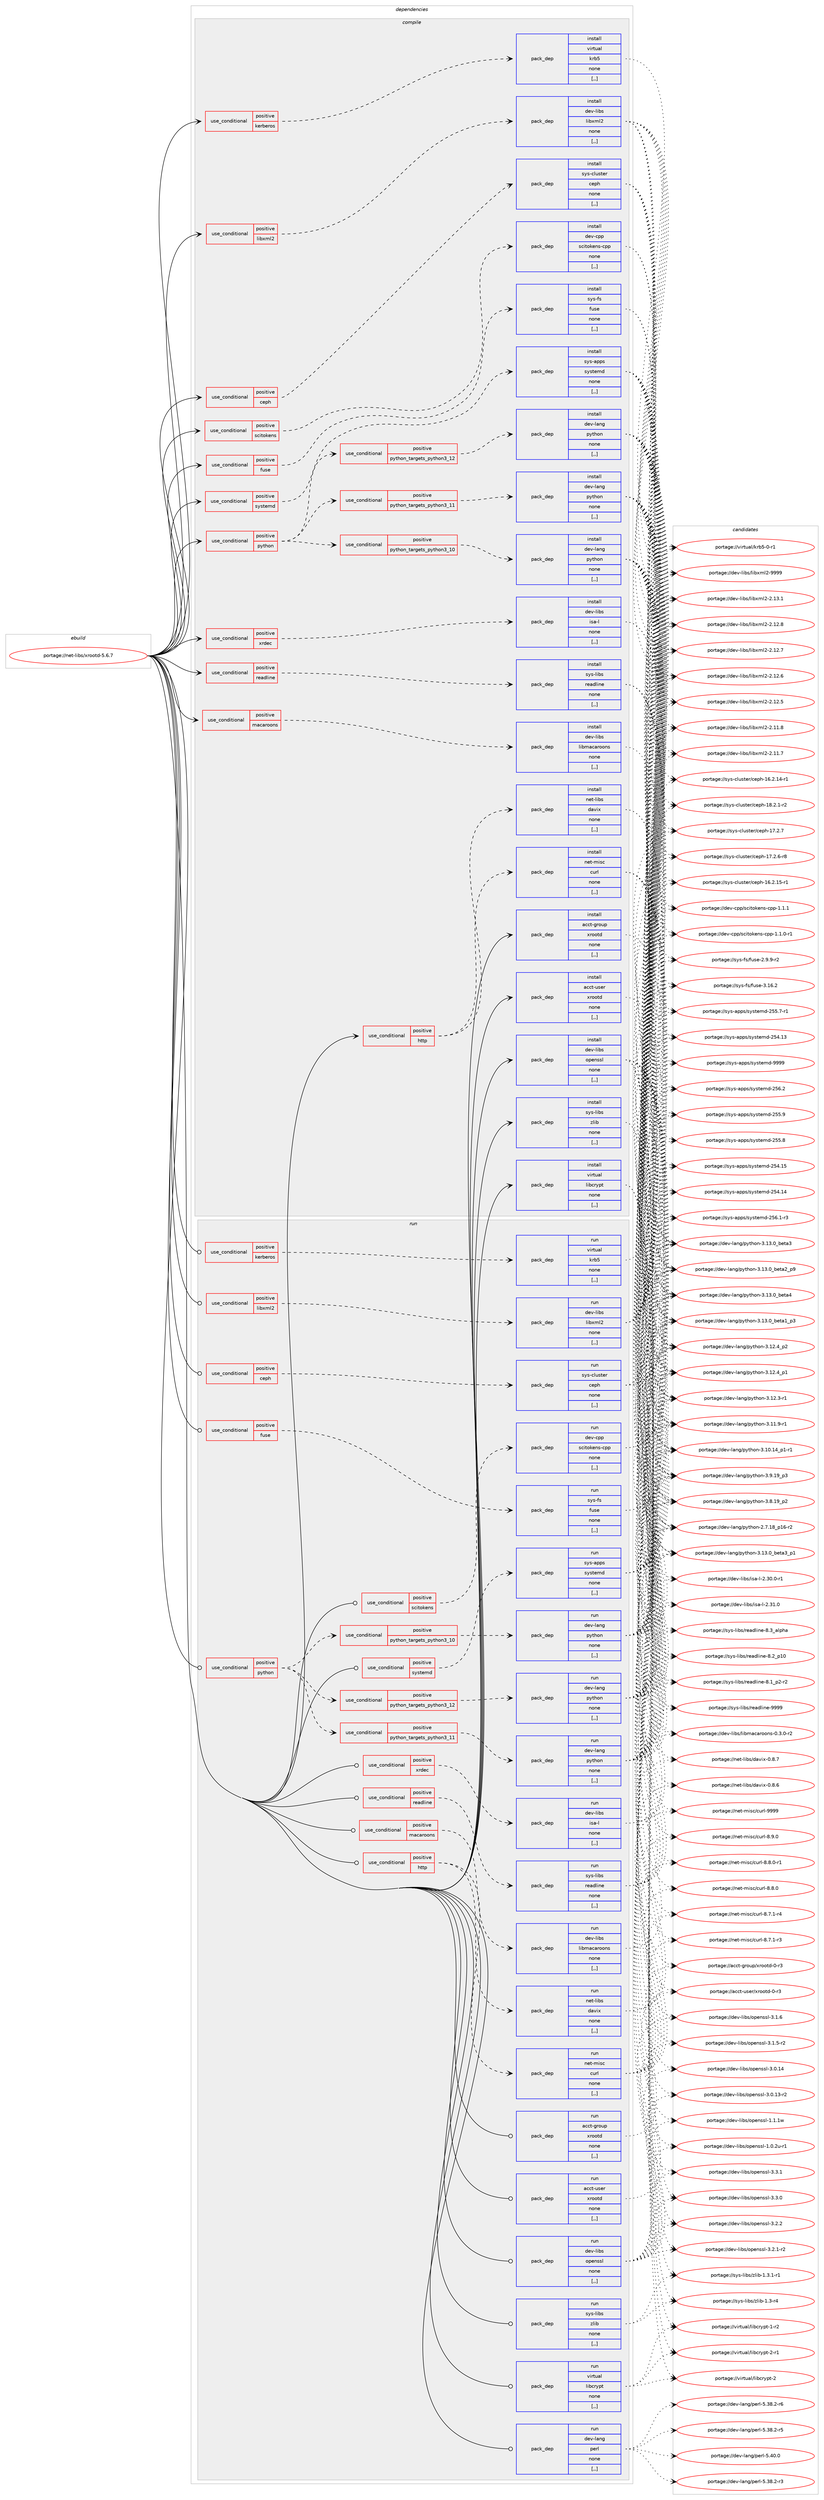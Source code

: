 digraph prolog {

# *************
# Graph options
# *************

newrank=true;
concentrate=true;
compound=true;
graph [rankdir=LR,fontname=Helvetica,fontsize=10,ranksep=1.5];#, ranksep=2.5, nodesep=0.2];
edge  [arrowhead=vee];
node  [fontname=Helvetica,fontsize=10];

# **********
# The ebuild
# **********

subgraph cluster_leftcol {
color=gray;
label=<<i>ebuild</i>>;
id [label="portage://net-libs/xrootd-5.6.7", color=red, width=4, href="../net-libs/xrootd-5.6.7.svg"];
}

# ****************
# The dependencies
# ****************

subgraph cluster_midcol {
color=gray;
label=<<i>dependencies</i>>;
subgraph cluster_compile {
fillcolor="#eeeeee";
style=filled;
label=<<i>compile</i>>;
subgraph cond94977 {
dependency363236 [label=<<TABLE BORDER="0" CELLBORDER="1" CELLSPACING="0" CELLPADDING="4"><TR><TD ROWSPAN="3" CELLPADDING="10">use_conditional</TD></TR><TR><TD>positive</TD></TR><TR><TD>ceph</TD></TR></TABLE>>, shape=none, color=red];
subgraph pack265588 {
dependency363237 [label=<<TABLE BORDER="0" CELLBORDER="1" CELLSPACING="0" CELLPADDING="4" WIDTH="220"><TR><TD ROWSPAN="6" CELLPADDING="30">pack_dep</TD></TR><TR><TD WIDTH="110">install</TD></TR><TR><TD>sys-cluster</TD></TR><TR><TD>ceph</TD></TR><TR><TD>none</TD></TR><TR><TD>[,,]</TD></TR></TABLE>>, shape=none, color=blue];
}
dependency363236:e -> dependency363237:w [weight=20,style="dashed",arrowhead="vee"];
}
id:e -> dependency363236:w [weight=20,style="solid",arrowhead="vee"];
subgraph cond94978 {
dependency363238 [label=<<TABLE BORDER="0" CELLBORDER="1" CELLSPACING="0" CELLPADDING="4"><TR><TD ROWSPAN="3" CELLPADDING="10">use_conditional</TD></TR><TR><TD>positive</TD></TR><TR><TD>fuse</TD></TR></TABLE>>, shape=none, color=red];
subgraph pack265589 {
dependency363239 [label=<<TABLE BORDER="0" CELLBORDER="1" CELLSPACING="0" CELLPADDING="4" WIDTH="220"><TR><TD ROWSPAN="6" CELLPADDING="30">pack_dep</TD></TR><TR><TD WIDTH="110">install</TD></TR><TR><TD>sys-fs</TD></TR><TR><TD>fuse</TD></TR><TR><TD>none</TD></TR><TR><TD>[,,]</TD></TR></TABLE>>, shape=none, color=blue];
}
dependency363238:e -> dependency363239:w [weight=20,style="dashed",arrowhead="vee"];
}
id:e -> dependency363238:w [weight=20,style="solid",arrowhead="vee"];
subgraph cond94979 {
dependency363240 [label=<<TABLE BORDER="0" CELLBORDER="1" CELLSPACING="0" CELLPADDING="4"><TR><TD ROWSPAN="3" CELLPADDING="10">use_conditional</TD></TR><TR><TD>positive</TD></TR><TR><TD>http</TD></TR></TABLE>>, shape=none, color=red];
subgraph pack265590 {
dependency363241 [label=<<TABLE BORDER="0" CELLBORDER="1" CELLSPACING="0" CELLPADDING="4" WIDTH="220"><TR><TD ROWSPAN="6" CELLPADDING="30">pack_dep</TD></TR><TR><TD WIDTH="110">install</TD></TR><TR><TD>net-misc</TD></TR><TR><TD>curl</TD></TR><TR><TD>none</TD></TR><TR><TD>[,,]</TD></TR></TABLE>>, shape=none, color=blue];
}
dependency363240:e -> dependency363241:w [weight=20,style="dashed",arrowhead="vee"];
subgraph pack265591 {
dependency363242 [label=<<TABLE BORDER="0" CELLBORDER="1" CELLSPACING="0" CELLPADDING="4" WIDTH="220"><TR><TD ROWSPAN="6" CELLPADDING="30">pack_dep</TD></TR><TR><TD WIDTH="110">install</TD></TR><TR><TD>net-libs</TD></TR><TR><TD>davix</TD></TR><TR><TD>none</TD></TR><TR><TD>[,,]</TD></TR></TABLE>>, shape=none, color=blue];
}
dependency363240:e -> dependency363242:w [weight=20,style="dashed",arrowhead="vee"];
}
id:e -> dependency363240:w [weight=20,style="solid",arrowhead="vee"];
subgraph cond94980 {
dependency363243 [label=<<TABLE BORDER="0" CELLBORDER="1" CELLSPACING="0" CELLPADDING="4"><TR><TD ROWSPAN="3" CELLPADDING="10">use_conditional</TD></TR><TR><TD>positive</TD></TR><TR><TD>kerberos</TD></TR></TABLE>>, shape=none, color=red];
subgraph pack265592 {
dependency363244 [label=<<TABLE BORDER="0" CELLBORDER="1" CELLSPACING="0" CELLPADDING="4" WIDTH="220"><TR><TD ROWSPAN="6" CELLPADDING="30">pack_dep</TD></TR><TR><TD WIDTH="110">install</TD></TR><TR><TD>virtual</TD></TR><TR><TD>krb5</TD></TR><TR><TD>none</TD></TR><TR><TD>[,,]</TD></TR></TABLE>>, shape=none, color=blue];
}
dependency363243:e -> dependency363244:w [weight=20,style="dashed",arrowhead="vee"];
}
id:e -> dependency363243:w [weight=20,style="solid",arrowhead="vee"];
subgraph cond94981 {
dependency363245 [label=<<TABLE BORDER="0" CELLBORDER="1" CELLSPACING="0" CELLPADDING="4"><TR><TD ROWSPAN="3" CELLPADDING="10">use_conditional</TD></TR><TR><TD>positive</TD></TR><TR><TD>libxml2</TD></TR></TABLE>>, shape=none, color=red];
subgraph pack265593 {
dependency363246 [label=<<TABLE BORDER="0" CELLBORDER="1" CELLSPACING="0" CELLPADDING="4" WIDTH="220"><TR><TD ROWSPAN="6" CELLPADDING="30">pack_dep</TD></TR><TR><TD WIDTH="110">install</TD></TR><TR><TD>dev-libs</TD></TR><TR><TD>libxml2</TD></TR><TR><TD>none</TD></TR><TR><TD>[,,]</TD></TR></TABLE>>, shape=none, color=blue];
}
dependency363245:e -> dependency363246:w [weight=20,style="dashed",arrowhead="vee"];
}
id:e -> dependency363245:w [weight=20,style="solid",arrowhead="vee"];
subgraph cond94982 {
dependency363247 [label=<<TABLE BORDER="0" CELLBORDER="1" CELLSPACING="0" CELLPADDING="4"><TR><TD ROWSPAN="3" CELLPADDING="10">use_conditional</TD></TR><TR><TD>positive</TD></TR><TR><TD>macaroons</TD></TR></TABLE>>, shape=none, color=red];
subgraph pack265594 {
dependency363248 [label=<<TABLE BORDER="0" CELLBORDER="1" CELLSPACING="0" CELLPADDING="4" WIDTH="220"><TR><TD ROWSPAN="6" CELLPADDING="30">pack_dep</TD></TR><TR><TD WIDTH="110">install</TD></TR><TR><TD>dev-libs</TD></TR><TR><TD>libmacaroons</TD></TR><TR><TD>none</TD></TR><TR><TD>[,,]</TD></TR></TABLE>>, shape=none, color=blue];
}
dependency363247:e -> dependency363248:w [weight=20,style="dashed",arrowhead="vee"];
}
id:e -> dependency363247:w [weight=20,style="solid",arrowhead="vee"];
subgraph cond94983 {
dependency363249 [label=<<TABLE BORDER="0" CELLBORDER="1" CELLSPACING="0" CELLPADDING="4"><TR><TD ROWSPAN="3" CELLPADDING="10">use_conditional</TD></TR><TR><TD>positive</TD></TR><TR><TD>python</TD></TR></TABLE>>, shape=none, color=red];
subgraph cond94984 {
dependency363250 [label=<<TABLE BORDER="0" CELLBORDER="1" CELLSPACING="0" CELLPADDING="4"><TR><TD ROWSPAN="3" CELLPADDING="10">use_conditional</TD></TR><TR><TD>positive</TD></TR><TR><TD>python_targets_python3_10</TD></TR></TABLE>>, shape=none, color=red];
subgraph pack265595 {
dependency363251 [label=<<TABLE BORDER="0" CELLBORDER="1" CELLSPACING="0" CELLPADDING="4" WIDTH="220"><TR><TD ROWSPAN="6" CELLPADDING="30">pack_dep</TD></TR><TR><TD WIDTH="110">install</TD></TR><TR><TD>dev-lang</TD></TR><TR><TD>python</TD></TR><TR><TD>none</TD></TR><TR><TD>[,,]</TD></TR></TABLE>>, shape=none, color=blue];
}
dependency363250:e -> dependency363251:w [weight=20,style="dashed",arrowhead="vee"];
}
dependency363249:e -> dependency363250:w [weight=20,style="dashed",arrowhead="vee"];
subgraph cond94985 {
dependency363252 [label=<<TABLE BORDER="0" CELLBORDER="1" CELLSPACING="0" CELLPADDING="4"><TR><TD ROWSPAN="3" CELLPADDING="10">use_conditional</TD></TR><TR><TD>positive</TD></TR><TR><TD>python_targets_python3_11</TD></TR></TABLE>>, shape=none, color=red];
subgraph pack265596 {
dependency363253 [label=<<TABLE BORDER="0" CELLBORDER="1" CELLSPACING="0" CELLPADDING="4" WIDTH="220"><TR><TD ROWSPAN="6" CELLPADDING="30">pack_dep</TD></TR><TR><TD WIDTH="110">install</TD></TR><TR><TD>dev-lang</TD></TR><TR><TD>python</TD></TR><TR><TD>none</TD></TR><TR><TD>[,,]</TD></TR></TABLE>>, shape=none, color=blue];
}
dependency363252:e -> dependency363253:w [weight=20,style="dashed",arrowhead="vee"];
}
dependency363249:e -> dependency363252:w [weight=20,style="dashed",arrowhead="vee"];
subgraph cond94986 {
dependency363254 [label=<<TABLE BORDER="0" CELLBORDER="1" CELLSPACING="0" CELLPADDING="4"><TR><TD ROWSPAN="3" CELLPADDING="10">use_conditional</TD></TR><TR><TD>positive</TD></TR><TR><TD>python_targets_python3_12</TD></TR></TABLE>>, shape=none, color=red];
subgraph pack265597 {
dependency363255 [label=<<TABLE BORDER="0" CELLBORDER="1" CELLSPACING="0" CELLPADDING="4" WIDTH="220"><TR><TD ROWSPAN="6" CELLPADDING="30">pack_dep</TD></TR><TR><TD WIDTH="110">install</TD></TR><TR><TD>dev-lang</TD></TR><TR><TD>python</TD></TR><TR><TD>none</TD></TR><TR><TD>[,,]</TD></TR></TABLE>>, shape=none, color=blue];
}
dependency363254:e -> dependency363255:w [weight=20,style="dashed",arrowhead="vee"];
}
dependency363249:e -> dependency363254:w [weight=20,style="dashed",arrowhead="vee"];
}
id:e -> dependency363249:w [weight=20,style="solid",arrowhead="vee"];
subgraph cond94987 {
dependency363256 [label=<<TABLE BORDER="0" CELLBORDER="1" CELLSPACING="0" CELLPADDING="4"><TR><TD ROWSPAN="3" CELLPADDING="10">use_conditional</TD></TR><TR><TD>positive</TD></TR><TR><TD>readline</TD></TR></TABLE>>, shape=none, color=red];
subgraph pack265598 {
dependency363257 [label=<<TABLE BORDER="0" CELLBORDER="1" CELLSPACING="0" CELLPADDING="4" WIDTH="220"><TR><TD ROWSPAN="6" CELLPADDING="30">pack_dep</TD></TR><TR><TD WIDTH="110">install</TD></TR><TR><TD>sys-libs</TD></TR><TR><TD>readline</TD></TR><TR><TD>none</TD></TR><TR><TD>[,,]</TD></TR></TABLE>>, shape=none, color=blue];
}
dependency363256:e -> dependency363257:w [weight=20,style="dashed",arrowhead="vee"];
}
id:e -> dependency363256:w [weight=20,style="solid",arrowhead="vee"];
subgraph cond94988 {
dependency363258 [label=<<TABLE BORDER="0" CELLBORDER="1" CELLSPACING="0" CELLPADDING="4"><TR><TD ROWSPAN="3" CELLPADDING="10">use_conditional</TD></TR><TR><TD>positive</TD></TR><TR><TD>scitokens</TD></TR></TABLE>>, shape=none, color=red];
subgraph pack265599 {
dependency363259 [label=<<TABLE BORDER="0" CELLBORDER="1" CELLSPACING="0" CELLPADDING="4" WIDTH="220"><TR><TD ROWSPAN="6" CELLPADDING="30">pack_dep</TD></TR><TR><TD WIDTH="110">install</TD></TR><TR><TD>dev-cpp</TD></TR><TR><TD>scitokens-cpp</TD></TR><TR><TD>none</TD></TR><TR><TD>[,,]</TD></TR></TABLE>>, shape=none, color=blue];
}
dependency363258:e -> dependency363259:w [weight=20,style="dashed",arrowhead="vee"];
}
id:e -> dependency363258:w [weight=20,style="solid",arrowhead="vee"];
subgraph cond94989 {
dependency363260 [label=<<TABLE BORDER="0" CELLBORDER="1" CELLSPACING="0" CELLPADDING="4"><TR><TD ROWSPAN="3" CELLPADDING="10">use_conditional</TD></TR><TR><TD>positive</TD></TR><TR><TD>systemd</TD></TR></TABLE>>, shape=none, color=red];
subgraph pack265600 {
dependency363261 [label=<<TABLE BORDER="0" CELLBORDER="1" CELLSPACING="0" CELLPADDING="4" WIDTH="220"><TR><TD ROWSPAN="6" CELLPADDING="30">pack_dep</TD></TR><TR><TD WIDTH="110">install</TD></TR><TR><TD>sys-apps</TD></TR><TR><TD>systemd</TD></TR><TR><TD>none</TD></TR><TR><TD>[,,]</TD></TR></TABLE>>, shape=none, color=blue];
}
dependency363260:e -> dependency363261:w [weight=20,style="dashed",arrowhead="vee"];
}
id:e -> dependency363260:w [weight=20,style="solid",arrowhead="vee"];
subgraph cond94990 {
dependency363262 [label=<<TABLE BORDER="0" CELLBORDER="1" CELLSPACING="0" CELLPADDING="4"><TR><TD ROWSPAN="3" CELLPADDING="10">use_conditional</TD></TR><TR><TD>positive</TD></TR><TR><TD>xrdec</TD></TR></TABLE>>, shape=none, color=red];
subgraph pack265601 {
dependency363263 [label=<<TABLE BORDER="0" CELLBORDER="1" CELLSPACING="0" CELLPADDING="4" WIDTH="220"><TR><TD ROWSPAN="6" CELLPADDING="30">pack_dep</TD></TR><TR><TD WIDTH="110">install</TD></TR><TR><TD>dev-libs</TD></TR><TR><TD>isa-l</TD></TR><TR><TD>none</TD></TR><TR><TD>[,,]</TD></TR></TABLE>>, shape=none, color=blue];
}
dependency363262:e -> dependency363263:w [weight=20,style="dashed",arrowhead="vee"];
}
id:e -> dependency363262:w [weight=20,style="solid",arrowhead="vee"];
subgraph pack265602 {
dependency363264 [label=<<TABLE BORDER="0" CELLBORDER="1" CELLSPACING="0" CELLPADDING="4" WIDTH="220"><TR><TD ROWSPAN="6" CELLPADDING="30">pack_dep</TD></TR><TR><TD WIDTH="110">install</TD></TR><TR><TD>acct-group</TD></TR><TR><TD>xrootd</TD></TR><TR><TD>none</TD></TR><TR><TD>[,,]</TD></TR></TABLE>>, shape=none, color=blue];
}
id:e -> dependency363264:w [weight=20,style="solid",arrowhead="vee"];
subgraph pack265603 {
dependency363265 [label=<<TABLE BORDER="0" CELLBORDER="1" CELLSPACING="0" CELLPADDING="4" WIDTH="220"><TR><TD ROWSPAN="6" CELLPADDING="30">pack_dep</TD></TR><TR><TD WIDTH="110">install</TD></TR><TR><TD>acct-user</TD></TR><TR><TD>xrootd</TD></TR><TR><TD>none</TD></TR><TR><TD>[,,]</TD></TR></TABLE>>, shape=none, color=blue];
}
id:e -> dependency363265:w [weight=20,style="solid",arrowhead="vee"];
subgraph pack265604 {
dependency363266 [label=<<TABLE BORDER="0" CELLBORDER="1" CELLSPACING="0" CELLPADDING="4" WIDTH="220"><TR><TD ROWSPAN="6" CELLPADDING="30">pack_dep</TD></TR><TR><TD WIDTH="110">install</TD></TR><TR><TD>dev-libs</TD></TR><TR><TD>openssl</TD></TR><TR><TD>none</TD></TR><TR><TD>[,,]</TD></TR></TABLE>>, shape=none, color=blue];
}
id:e -> dependency363266:w [weight=20,style="solid",arrowhead="vee"];
subgraph pack265605 {
dependency363267 [label=<<TABLE BORDER="0" CELLBORDER="1" CELLSPACING="0" CELLPADDING="4" WIDTH="220"><TR><TD ROWSPAN="6" CELLPADDING="30">pack_dep</TD></TR><TR><TD WIDTH="110">install</TD></TR><TR><TD>sys-libs</TD></TR><TR><TD>zlib</TD></TR><TR><TD>none</TD></TR><TR><TD>[,,]</TD></TR></TABLE>>, shape=none, color=blue];
}
id:e -> dependency363267:w [weight=20,style="solid",arrowhead="vee"];
subgraph pack265606 {
dependency363268 [label=<<TABLE BORDER="0" CELLBORDER="1" CELLSPACING="0" CELLPADDING="4" WIDTH="220"><TR><TD ROWSPAN="6" CELLPADDING="30">pack_dep</TD></TR><TR><TD WIDTH="110">install</TD></TR><TR><TD>virtual</TD></TR><TR><TD>libcrypt</TD></TR><TR><TD>none</TD></TR><TR><TD>[,,]</TD></TR></TABLE>>, shape=none, color=blue];
}
id:e -> dependency363268:w [weight=20,style="solid",arrowhead="vee"];
}
subgraph cluster_compileandrun {
fillcolor="#eeeeee";
style=filled;
label=<<i>compile and run</i>>;
}
subgraph cluster_run {
fillcolor="#eeeeee";
style=filled;
label=<<i>run</i>>;
subgraph cond94991 {
dependency363269 [label=<<TABLE BORDER="0" CELLBORDER="1" CELLSPACING="0" CELLPADDING="4"><TR><TD ROWSPAN="3" CELLPADDING="10">use_conditional</TD></TR><TR><TD>positive</TD></TR><TR><TD>ceph</TD></TR></TABLE>>, shape=none, color=red];
subgraph pack265607 {
dependency363270 [label=<<TABLE BORDER="0" CELLBORDER="1" CELLSPACING="0" CELLPADDING="4" WIDTH="220"><TR><TD ROWSPAN="6" CELLPADDING="30">pack_dep</TD></TR><TR><TD WIDTH="110">run</TD></TR><TR><TD>sys-cluster</TD></TR><TR><TD>ceph</TD></TR><TR><TD>none</TD></TR><TR><TD>[,,]</TD></TR></TABLE>>, shape=none, color=blue];
}
dependency363269:e -> dependency363270:w [weight=20,style="dashed",arrowhead="vee"];
}
id:e -> dependency363269:w [weight=20,style="solid",arrowhead="odot"];
subgraph cond94992 {
dependency363271 [label=<<TABLE BORDER="0" CELLBORDER="1" CELLSPACING="0" CELLPADDING="4"><TR><TD ROWSPAN="3" CELLPADDING="10">use_conditional</TD></TR><TR><TD>positive</TD></TR><TR><TD>fuse</TD></TR></TABLE>>, shape=none, color=red];
subgraph pack265608 {
dependency363272 [label=<<TABLE BORDER="0" CELLBORDER="1" CELLSPACING="0" CELLPADDING="4" WIDTH="220"><TR><TD ROWSPAN="6" CELLPADDING="30">pack_dep</TD></TR><TR><TD WIDTH="110">run</TD></TR><TR><TD>sys-fs</TD></TR><TR><TD>fuse</TD></TR><TR><TD>none</TD></TR><TR><TD>[,,]</TD></TR></TABLE>>, shape=none, color=blue];
}
dependency363271:e -> dependency363272:w [weight=20,style="dashed",arrowhead="vee"];
}
id:e -> dependency363271:w [weight=20,style="solid",arrowhead="odot"];
subgraph cond94993 {
dependency363273 [label=<<TABLE BORDER="0" CELLBORDER="1" CELLSPACING="0" CELLPADDING="4"><TR><TD ROWSPAN="3" CELLPADDING="10">use_conditional</TD></TR><TR><TD>positive</TD></TR><TR><TD>http</TD></TR></TABLE>>, shape=none, color=red];
subgraph pack265609 {
dependency363274 [label=<<TABLE BORDER="0" CELLBORDER="1" CELLSPACING="0" CELLPADDING="4" WIDTH="220"><TR><TD ROWSPAN="6" CELLPADDING="30">pack_dep</TD></TR><TR><TD WIDTH="110">run</TD></TR><TR><TD>net-misc</TD></TR><TR><TD>curl</TD></TR><TR><TD>none</TD></TR><TR><TD>[,,]</TD></TR></TABLE>>, shape=none, color=blue];
}
dependency363273:e -> dependency363274:w [weight=20,style="dashed",arrowhead="vee"];
subgraph pack265610 {
dependency363275 [label=<<TABLE BORDER="0" CELLBORDER="1" CELLSPACING="0" CELLPADDING="4" WIDTH="220"><TR><TD ROWSPAN="6" CELLPADDING="30">pack_dep</TD></TR><TR><TD WIDTH="110">run</TD></TR><TR><TD>net-libs</TD></TR><TR><TD>davix</TD></TR><TR><TD>none</TD></TR><TR><TD>[,,]</TD></TR></TABLE>>, shape=none, color=blue];
}
dependency363273:e -> dependency363275:w [weight=20,style="dashed",arrowhead="vee"];
}
id:e -> dependency363273:w [weight=20,style="solid",arrowhead="odot"];
subgraph cond94994 {
dependency363276 [label=<<TABLE BORDER="0" CELLBORDER="1" CELLSPACING="0" CELLPADDING="4"><TR><TD ROWSPAN="3" CELLPADDING="10">use_conditional</TD></TR><TR><TD>positive</TD></TR><TR><TD>kerberos</TD></TR></TABLE>>, shape=none, color=red];
subgraph pack265611 {
dependency363277 [label=<<TABLE BORDER="0" CELLBORDER="1" CELLSPACING="0" CELLPADDING="4" WIDTH="220"><TR><TD ROWSPAN="6" CELLPADDING="30">pack_dep</TD></TR><TR><TD WIDTH="110">run</TD></TR><TR><TD>virtual</TD></TR><TR><TD>krb5</TD></TR><TR><TD>none</TD></TR><TR><TD>[,,]</TD></TR></TABLE>>, shape=none, color=blue];
}
dependency363276:e -> dependency363277:w [weight=20,style="dashed",arrowhead="vee"];
}
id:e -> dependency363276:w [weight=20,style="solid",arrowhead="odot"];
subgraph cond94995 {
dependency363278 [label=<<TABLE BORDER="0" CELLBORDER="1" CELLSPACING="0" CELLPADDING="4"><TR><TD ROWSPAN="3" CELLPADDING="10">use_conditional</TD></TR><TR><TD>positive</TD></TR><TR><TD>libxml2</TD></TR></TABLE>>, shape=none, color=red];
subgraph pack265612 {
dependency363279 [label=<<TABLE BORDER="0" CELLBORDER="1" CELLSPACING="0" CELLPADDING="4" WIDTH="220"><TR><TD ROWSPAN="6" CELLPADDING="30">pack_dep</TD></TR><TR><TD WIDTH="110">run</TD></TR><TR><TD>dev-libs</TD></TR><TR><TD>libxml2</TD></TR><TR><TD>none</TD></TR><TR><TD>[,,]</TD></TR></TABLE>>, shape=none, color=blue];
}
dependency363278:e -> dependency363279:w [weight=20,style="dashed",arrowhead="vee"];
}
id:e -> dependency363278:w [weight=20,style="solid",arrowhead="odot"];
subgraph cond94996 {
dependency363280 [label=<<TABLE BORDER="0" CELLBORDER="1" CELLSPACING="0" CELLPADDING="4"><TR><TD ROWSPAN="3" CELLPADDING="10">use_conditional</TD></TR><TR><TD>positive</TD></TR><TR><TD>macaroons</TD></TR></TABLE>>, shape=none, color=red];
subgraph pack265613 {
dependency363281 [label=<<TABLE BORDER="0" CELLBORDER="1" CELLSPACING="0" CELLPADDING="4" WIDTH="220"><TR><TD ROWSPAN="6" CELLPADDING="30">pack_dep</TD></TR><TR><TD WIDTH="110">run</TD></TR><TR><TD>dev-libs</TD></TR><TR><TD>libmacaroons</TD></TR><TR><TD>none</TD></TR><TR><TD>[,,]</TD></TR></TABLE>>, shape=none, color=blue];
}
dependency363280:e -> dependency363281:w [weight=20,style="dashed",arrowhead="vee"];
}
id:e -> dependency363280:w [weight=20,style="solid",arrowhead="odot"];
subgraph cond94997 {
dependency363282 [label=<<TABLE BORDER="0" CELLBORDER="1" CELLSPACING="0" CELLPADDING="4"><TR><TD ROWSPAN="3" CELLPADDING="10">use_conditional</TD></TR><TR><TD>positive</TD></TR><TR><TD>python</TD></TR></TABLE>>, shape=none, color=red];
subgraph cond94998 {
dependency363283 [label=<<TABLE BORDER="0" CELLBORDER="1" CELLSPACING="0" CELLPADDING="4"><TR><TD ROWSPAN="3" CELLPADDING="10">use_conditional</TD></TR><TR><TD>positive</TD></TR><TR><TD>python_targets_python3_10</TD></TR></TABLE>>, shape=none, color=red];
subgraph pack265614 {
dependency363284 [label=<<TABLE BORDER="0" CELLBORDER="1" CELLSPACING="0" CELLPADDING="4" WIDTH="220"><TR><TD ROWSPAN="6" CELLPADDING="30">pack_dep</TD></TR><TR><TD WIDTH="110">run</TD></TR><TR><TD>dev-lang</TD></TR><TR><TD>python</TD></TR><TR><TD>none</TD></TR><TR><TD>[,,]</TD></TR></TABLE>>, shape=none, color=blue];
}
dependency363283:e -> dependency363284:w [weight=20,style="dashed",arrowhead="vee"];
}
dependency363282:e -> dependency363283:w [weight=20,style="dashed",arrowhead="vee"];
subgraph cond94999 {
dependency363285 [label=<<TABLE BORDER="0" CELLBORDER="1" CELLSPACING="0" CELLPADDING="4"><TR><TD ROWSPAN="3" CELLPADDING="10">use_conditional</TD></TR><TR><TD>positive</TD></TR><TR><TD>python_targets_python3_11</TD></TR></TABLE>>, shape=none, color=red];
subgraph pack265615 {
dependency363286 [label=<<TABLE BORDER="0" CELLBORDER="1" CELLSPACING="0" CELLPADDING="4" WIDTH="220"><TR><TD ROWSPAN="6" CELLPADDING="30">pack_dep</TD></TR><TR><TD WIDTH="110">run</TD></TR><TR><TD>dev-lang</TD></TR><TR><TD>python</TD></TR><TR><TD>none</TD></TR><TR><TD>[,,]</TD></TR></TABLE>>, shape=none, color=blue];
}
dependency363285:e -> dependency363286:w [weight=20,style="dashed",arrowhead="vee"];
}
dependency363282:e -> dependency363285:w [weight=20,style="dashed",arrowhead="vee"];
subgraph cond95000 {
dependency363287 [label=<<TABLE BORDER="0" CELLBORDER="1" CELLSPACING="0" CELLPADDING="4"><TR><TD ROWSPAN="3" CELLPADDING="10">use_conditional</TD></TR><TR><TD>positive</TD></TR><TR><TD>python_targets_python3_12</TD></TR></TABLE>>, shape=none, color=red];
subgraph pack265616 {
dependency363288 [label=<<TABLE BORDER="0" CELLBORDER="1" CELLSPACING="0" CELLPADDING="4" WIDTH="220"><TR><TD ROWSPAN="6" CELLPADDING="30">pack_dep</TD></TR><TR><TD WIDTH="110">run</TD></TR><TR><TD>dev-lang</TD></TR><TR><TD>python</TD></TR><TR><TD>none</TD></TR><TR><TD>[,,]</TD></TR></TABLE>>, shape=none, color=blue];
}
dependency363287:e -> dependency363288:w [weight=20,style="dashed",arrowhead="vee"];
}
dependency363282:e -> dependency363287:w [weight=20,style="dashed",arrowhead="vee"];
}
id:e -> dependency363282:w [weight=20,style="solid",arrowhead="odot"];
subgraph cond95001 {
dependency363289 [label=<<TABLE BORDER="0" CELLBORDER="1" CELLSPACING="0" CELLPADDING="4"><TR><TD ROWSPAN="3" CELLPADDING="10">use_conditional</TD></TR><TR><TD>positive</TD></TR><TR><TD>readline</TD></TR></TABLE>>, shape=none, color=red];
subgraph pack265617 {
dependency363290 [label=<<TABLE BORDER="0" CELLBORDER="1" CELLSPACING="0" CELLPADDING="4" WIDTH="220"><TR><TD ROWSPAN="6" CELLPADDING="30">pack_dep</TD></TR><TR><TD WIDTH="110">run</TD></TR><TR><TD>sys-libs</TD></TR><TR><TD>readline</TD></TR><TR><TD>none</TD></TR><TR><TD>[,,]</TD></TR></TABLE>>, shape=none, color=blue];
}
dependency363289:e -> dependency363290:w [weight=20,style="dashed",arrowhead="vee"];
}
id:e -> dependency363289:w [weight=20,style="solid",arrowhead="odot"];
subgraph cond95002 {
dependency363291 [label=<<TABLE BORDER="0" CELLBORDER="1" CELLSPACING="0" CELLPADDING="4"><TR><TD ROWSPAN="3" CELLPADDING="10">use_conditional</TD></TR><TR><TD>positive</TD></TR><TR><TD>scitokens</TD></TR></TABLE>>, shape=none, color=red];
subgraph pack265618 {
dependency363292 [label=<<TABLE BORDER="0" CELLBORDER="1" CELLSPACING="0" CELLPADDING="4" WIDTH="220"><TR><TD ROWSPAN="6" CELLPADDING="30">pack_dep</TD></TR><TR><TD WIDTH="110">run</TD></TR><TR><TD>dev-cpp</TD></TR><TR><TD>scitokens-cpp</TD></TR><TR><TD>none</TD></TR><TR><TD>[,,]</TD></TR></TABLE>>, shape=none, color=blue];
}
dependency363291:e -> dependency363292:w [weight=20,style="dashed",arrowhead="vee"];
}
id:e -> dependency363291:w [weight=20,style="solid",arrowhead="odot"];
subgraph cond95003 {
dependency363293 [label=<<TABLE BORDER="0" CELLBORDER="1" CELLSPACING="0" CELLPADDING="4"><TR><TD ROWSPAN="3" CELLPADDING="10">use_conditional</TD></TR><TR><TD>positive</TD></TR><TR><TD>systemd</TD></TR></TABLE>>, shape=none, color=red];
subgraph pack265619 {
dependency363294 [label=<<TABLE BORDER="0" CELLBORDER="1" CELLSPACING="0" CELLPADDING="4" WIDTH="220"><TR><TD ROWSPAN="6" CELLPADDING="30">pack_dep</TD></TR><TR><TD WIDTH="110">run</TD></TR><TR><TD>sys-apps</TD></TR><TR><TD>systemd</TD></TR><TR><TD>none</TD></TR><TR><TD>[,,]</TD></TR></TABLE>>, shape=none, color=blue];
}
dependency363293:e -> dependency363294:w [weight=20,style="dashed",arrowhead="vee"];
}
id:e -> dependency363293:w [weight=20,style="solid",arrowhead="odot"];
subgraph cond95004 {
dependency363295 [label=<<TABLE BORDER="0" CELLBORDER="1" CELLSPACING="0" CELLPADDING="4"><TR><TD ROWSPAN="3" CELLPADDING="10">use_conditional</TD></TR><TR><TD>positive</TD></TR><TR><TD>xrdec</TD></TR></TABLE>>, shape=none, color=red];
subgraph pack265620 {
dependency363296 [label=<<TABLE BORDER="0" CELLBORDER="1" CELLSPACING="0" CELLPADDING="4" WIDTH="220"><TR><TD ROWSPAN="6" CELLPADDING="30">pack_dep</TD></TR><TR><TD WIDTH="110">run</TD></TR><TR><TD>dev-libs</TD></TR><TR><TD>isa-l</TD></TR><TR><TD>none</TD></TR><TR><TD>[,,]</TD></TR></TABLE>>, shape=none, color=blue];
}
dependency363295:e -> dependency363296:w [weight=20,style="dashed",arrowhead="vee"];
}
id:e -> dependency363295:w [weight=20,style="solid",arrowhead="odot"];
subgraph pack265621 {
dependency363297 [label=<<TABLE BORDER="0" CELLBORDER="1" CELLSPACING="0" CELLPADDING="4" WIDTH="220"><TR><TD ROWSPAN="6" CELLPADDING="30">pack_dep</TD></TR><TR><TD WIDTH="110">run</TD></TR><TR><TD>acct-group</TD></TR><TR><TD>xrootd</TD></TR><TR><TD>none</TD></TR><TR><TD>[,,]</TD></TR></TABLE>>, shape=none, color=blue];
}
id:e -> dependency363297:w [weight=20,style="solid",arrowhead="odot"];
subgraph pack265622 {
dependency363298 [label=<<TABLE BORDER="0" CELLBORDER="1" CELLSPACING="0" CELLPADDING="4" WIDTH="220"><TR><TD ROWSPAN="6" CELLPADDING="30">pack_dep</TD></TR><TR><TD WIDTH="110">run</TD></TR><TR><TD>acct-user</TD></TR><TR><TD>xrootd</TD></TR><TR><TD>none</TD></TR><TR><TD>[,,]</TD></TR></TABLE>>, shape=none, color=blue];
}
id:e -> dependency363298:w [weight=20,style="solid",arrowhead="odot"];
subgraph pack265623 {
dependency363299 [label=<<TABLE BORDER="0" CELLBORDER="1" CELLSPACING="0" CELLPADDING="4" WIDTH="220"><TR><TD ROWSPAN="6" CELLPADDING="30">pack_dep</TD></TR><TR><TD WIDTH="110">run</TD></TR><TR><TD>dev-lang</TD></TR><TR><TD>perl</TD></TR><TR><TD>none</TD></TR><TR><TD>[,,]</TD></TR></TABLE>>, shape=none, color=blue];
}
id:e -> dependency363299:w [weight=20,style="solid",arrowhead="odot"];
subgraph pack265624 {
dependency363300 [label=<<TABLE BORDER="0" CELLBORDER="1" CELLSPACING="0" CELLPADDING="4" WIDTH="220"><TR><TD ROWSPAN="6" CELLPADDING="30">pack_dep</TD></TR><TR><TD WIDTH="110">run</TD></TR><TR><TD>dev-libs</TD></TR><TR><TD>openssl</TD></TR><TR><TD>none</TD></TR><TR><TD>[,,]</TD></TR></TABLE>>, shape=none, color=blue];
}
id:e -> dependency363300:w [weight=20,style="solid",arrowhead="odot"];
subgraph pack265625 {
dependency363301 [label=<<TABLE BORDER="0" CELLBORDER="1" CELLSPACING="0" CELLPADDING="4" WIDTH="220"><TR><TD ROWSPAN="6" CELLPADDING="30">pack_dep</TD></TR><TR><TD WIDTH="110">run</TD></TR><TR><TD>sys-libs</TD></TR><TR><TD>zlib</TD></TR><TR><TD>none</TD></TR><TR><TD>[,,]</TD></TR></TABLE>>, shape=none, color=blue];
}
id:e -> dependency363301:w [weight=20,style="solid",arrowhead="odot"];
subgraph pack265626 {
dependency363302 [label=<<TABLE BORDER="0" CELLBORDER="1" CELLSPACING="0" CELLPADDING="4" WIDTH="220"><TR><TD ROWSPAN="6" CELLPADDING="30">pack_dep</TD></TR><TR><TD WIDTH="110">run</TD></TR><TR><TD>virtual</TD></TR><TR><TD>libcrypt</TD></TR><TR><TD>none</TD></TR><TR><TD>[,,]</TD></TR></TABLE>>, shape=none, color=blue];
}
id:e -> dependency363302:w [weight=20,style="solid",arrowhead="odot"];
}
}

# **************
# The candidates
# **************

subgraph cluster_choices {
rank=same;
color=gray;
label=<<i>candidates</i>>;

subgraph choice265588 {
color=black;
nodesep=1;
choice11512111545991081171151161011144799101112104454956465046494511450 [label="portage://sys-cluster/ceph-18.2.1-r2", color=red, width=4,href="../sys-cluster/ceph-18.2.1-r2.svg"];
choice1151211154599108117115116101114479910111210445495546504655 [label="portage://sys-cluster/ceph-17.2.7", color=red, width=4,href="../sys-cluster/ceph-17.2.7.svg"];
choice11512111545991081171151161011144799101112104454955465046544511456 [label="portage://sys-cluster/ceph-17.2.6-r8", color=red, width=4,href="../sys-cluster/ceph-17.2.6-r8.svg"];
choice1151211154599108117115116101114479910111210445495446504649534511449 [label="portage://sys-cluster/ceph-16.2.15-r1", color=red, width=4,href="../sys-cluster/ceph-16.2.15-r1.svg"];
choice1151211154599108117115116101114479910111210445495446504649524511449 [label="portage://sys-cluster/ceph-16.2.14-r1", color=red, width=4,href="../sys-cluster/ceph-16.2.14-r1.svg"];
dependency363237:e -> choice11512111545991081171151161011144799101112104454956465046494511450:w [style=dotted,weight="100"];
dependency363237:e -> choice1151211154599108117115116101114479910111210445495546504655:w [style=dotted,weight="100"];
dependency363237:e -> choice11512111545991081171151161011144799101112104454955465046544511456:w [style=dotted,weight="100"];
dependency363237:e -> choice1151211154599108117115116101114479910111210445495446504649534511449:w [style=dotted,weight="100"];
dependency363237:e -> choice1151211154599108117115116101114479910111210445495446504649524511449:w [style=dotted,weight="100"];
}
subgraph choice265589 {
color=black;
nodesep=1;
choice115121115451021154710211711510145514649544650 [label="portage://sys-fs/fuse-3.16.2", color=red, width=4,href="../sys-fs/fuse-3.16.2.svg"];
choice11512111545102115471021171151014550465746574511450 [label="portage://sys-fs/fuse-2.9.9-r2", color=red, width=4,href="../sys-fs/fuse-2.9.9-r2.svg"];
dependency363239:e -> choice115121115451021154710211711510145514649544650:w [style=dotted,weight="100"];
dependency363239:e -> choice11512111545102115471021171151014550465746574511450:w [style=dotted,weight="100"];
}
subgraph choice265590 {
color=black;
nodesep=1;
choice110101116451091051159947991171141084557575757 [label="portage://net-misc/curl-9999", color=red, width=4,href="../net-misc/curl-9999.svg"];
choice11010111645109105115994799117114108455646574648 [label="portage://net-misc/curl-8.9.0", color=red, width=4,href="../net-misc/curl-8.9.0.svg"];
choice110101116451091051159947991171141084556465646484511449 [label="portage://net-misc/curl-8.8.0-r1", color=red, width=4,href="../net-misc/curl-8.8.0-r1.svg"];
choice11010111645109105115994799117114108455646564648 [label="portage://net-misc/curl-8.8.0", color=red, width=4,href="../net-misc/curl-8.8.0.svg"];
choice110101116451091051159947991171141084556465546494511452 [label="portage://net-misc/curl-8.7.1-r4", color=red, width=4,href="../net-misc/curl-8.7.1-r4.svg"];
choice110101116451091051159947991171141084556465546494511451 [label="portage://net-misc/curl-8.7.1-r3", color=red, width=4,href="../net-misc/curl-8.7.1-r3.svg"];
dependency363241:e -> choice110101116451091051159947991171141084557575757:w [style=dotted,weight="100"];
dependency363241:e -> choice11010111645109105115994799117114108455646574648:w [style=dotted,weight="100"];
dependency363241:e -> choice110101116451091051159947991171141084556465646484511449:w [style=dotted,weight="100"];
dependency363241:e -> choice11010111645109105115994799117114108455646564648:w [style=dotted,weight="100"];
dependency363241:e -> choice110101116451091051159947991171141084556465546494511452:w [style=dotted,weight="100"];
dependency363241:e -> choice110101116451091051159947991171141084556465546494511451:w [style=dotted,weight="100"];
}
subgraph choice265591 {
color=black;
nodesep=1;
choice11010111645108105981154710097118105120454846564655 [label="portage://net-libs/davix-0.8.7", color=red, width=4,href="../net-libs/davix-0.8.7.svg"];
choice11010111645108105981154710097118105120454846564654 [label="portage://net-libs/davix-0.8.6", color=red, width=4,href="../net-libs/davix-0.8.6.svg"];
dependency363242:e -> choice11010111645108105981154710097118105120454846564655:w [style=dotted,weight="100"];
dependency363242:e -> choice11010111645108105981154710097118105120454846564654:w [style=dotted,weight="100"];
}
subgraph choice265592 {
color=black;
nodesep=1;
choice1181051141161179710847107114985345484511449 [label="portage://virtual/krb5-0-r1", color=red, width=4,href="../virtual/krb5-0-r1.svg"];
dependency363244:e -> choice1181051141161179710847107114985345484511449:w [style=dotted,weight="100"];
}
subgraph choice265593 {
color=black;
nodesep=1;
choice10010111845108105981154710810598120109108504557575757 [label="portage://dev-libs/libxml2-9999", color=red, width=4,href="../dev-libs/libxml2-9999.svg"];
choice100101118451081059811547108105981201091085045504649514649 [label="portage://dev-libs/libxml2-2.13.1", color=red, width=4,href="../dev-libs/libxml2-2.13.1.svg"];
choice100101118451081059811547108105981201091085045504649504656 [label="portage://dev-libs/libxml2-2.12.8", color=red, width=4,href="../dev-libs/libxml2-2.12.8.svg"];
choice100101118451081059811547108105981201091085045504649504655 [label="portage://dev-libs/libxml2-2.12.7", color=red, width=4,href="../dev-libs/libxml2-2.12.7.svg"];
choice100101118451081059811547108105981201091085045504649504654 [label="portage://dev-libs/libxml2-2.12.6", color=red, width=4,href="../dev-libs/libxml2-2.12.6.svg"];
choice100101118451081059811547108105981201091085045504649504653 [label="portage://dev-libs/libxml2-2.12.5", color=red, width=4,href="../dev-libs/libxml2-2.12.5.svg"];
choice100101118451081059811547108105981201091085045504649494656 [label="portage://dev-libs/libxml2-2.11.8", color=red, width=4,href="../dev-libs/libxml2-2.11.8.svg"];
choice100101118451081059811547108105981201091085045504649494655 [label="portage://dev-libs/libxml2-2.11.7", color=red, width=4,href="../dev-libs/libxml2-2.11.7.svg"];
dependency363246:e -> choice10010111845108105981154710810598120109108504557575757:w [style=dotted,weight="100"];
dependency363246:e -> choice100101118451081059811547108105981201091085045504649514649:w [style=dotted,weight="100"];
dependency363246:e -> choice100101118451081059811547108105981201091085045504649504656:w [style=dotted,weight="100"];
dependency363246:e -> choice100101118451081059811547108105981201091085045504649504655:w [style=dotted,weight="100"];
dependency363246:e -> choice100101118451081059811547108105981201091085045504649504654:w [style=dotted,weight="100"];
dependency363246:e -> choice100101118451081059811547108105981201091085045504649504653:w [style=dotted,weight="100"];
dependency363246:e -> choice100101118451081059811547108105981201091085045504649494656:w [style=dotted,weight="100"];
dependency363246:e -> choice100101118451081059811547108105981201091085045504649494655:w [style=dotted,weight="100"];
}
subgraph choice265594 {
color=black;
nodesep=1;
choice100101118451081059811547108105981099799971141111111101154548465146484511450 [label="portage://dev-libs/libmacaroons-0.3.0-r2", color=red, width=4,href="../dev-libs/libmacaroons-0.3.0-r2.svg"];
dependency363248:e -> choice100101118451081059811547108105981099799971141111111101154548465146484511450:w [style=dotted,weight="100"];
}
subgraph choice265595 {
color=black;
nodesep=1;
choice1001011184510897110103471121211161041111104551464951464895981011169752 [label="portage://dev-lang/python-3.13.0_beta4", color=red, width=4,href="../dev-lang/python-3.13.0_beta4.svg"];
choice10010111845108971101034711212111610411111045514649514648959810111697519511249 [label="portage://dev-lang/python-3.13.0_beta3_p1", color=red, width=4,href="../dev-lang/python-3.13.0_beta3_p1.svg"];
choice1001011184510897110103471121211161041111104551464951464895981011169751 [label="portage://dev-lang/python-3.13.0_beta3", color=red, width=4,href="../dev-lang/python-3.13.0_beta3.svg"];
choice10010111845108971101034711212111610411111045514649514648959810111697509511257 [label="portage://dev-lang/python-3.13.0_beta2_p9", color=red, width=4,href="../dev-lang/python-3.13.0_beta2_p9.svg"];
choice10010111845108971101034711212111610411111045514649514648959810111697499511251 [label="portage://dev-lang/python-3.13.0_beta1_p3", color=red, width=4,href="../dev-lang/python-3.13.0_beta1_p3.svg"];
choice100101118451089711010347112121116104111110455146495046529511250 [label="portage://dev-lang/python-3.12.4_p2", color=red, width=4,href="../dev-lang/python-3.12.4_p2.svg"];
choice100101118451089711010347112121116104111110455146495046529511249 [label="portage://dev-lang/python-3.12.4_p1", color=red, width=4,href="../dev-lang/python-3.12.4_p1.svg"];
choice100101118451089711010347112121116104111110455146495046514511449 [label="portage://dev-lang/python-3.12.3-r1", color=red, width=4,href="../dev-lang/python-3.12.3-r1.svg"];
choice100101118451089711010347112121116104111110455146494946574511449 [label="portage://dev-lang/python-3.11.9-r1", color=red, width=4,href="../dev-lang/python-3.11.9-r1.svg"];
choice100101118451089711010347112121116104111110455146494846495295112494511449 [label="portage://dev-lang/python-3.10.14_p1-r1", color=red, width=4,href="../dev-lang/python-3.10.14_p1-r1.svg"];
choice100101118451089711010347112121116104111110455146574649579511251 [label="portage://dev-lang/python-3.9.19_p3", color=red, width=4,href="../dev-lang/python-3.9.19_p3.svg"];
choice100101118451089711010347112121116104111110455146564649579511250 [label="portage://dev-lang/python-3.8.19_p2", color=red, width=4,href="../dev-lang/python-3.8.19_p2.svg"];
choice100101118451089711010347112121116104111110455046554649569511249544511450 [label="portage://dev-lang/python-2.7.18_p16-r2", color=red, width=4,href="../dev-lang/python-2.7.18_p16-r2.svg"];
dependency363251:e -> choice1001011184510897110103471121211161041111104551464951464895981011169752:w [style=dotted,weight="100"];
dependency363251:e -> choice10010111845108971101034711212111610411111045514649514648959810111697519511249:w [style=dotted,weight="100"];
dependency363251:e -> choice1001011184510897110103471121211161041111104551464951464895981011169751:w [style=dotted,weight="100"];
dependency363251:e -> choice10010111845108971101034711212111610411111045514649514648959810111697509511257:w [style=dotted,weight="100"];
dependency363251:e -> choice10010111845108971101034711212111610411111045514649514648959810111697499511251:w [style=dotted,weight="100"];
dependency363251:e -> choice100101118451089711010347112121116104111110455146495046529511250:w [style=dotted,weight="100"];
dependency363251:e -> choice100101118451089711010347112121116104111110455146495046529511249:w [style=dotted,weight="100"];
dependency363251:e -> choice100101118451089711010347112121116104111110455146495046514511449:w [style=dotted,weight="100"];
dependency363251:e -> choice100101118451089711010347112121116104111110455146494946574511449:w [style=dotted,weight="100"];
dependency363251:e -> choice100101118451089711010347112121116104111110455146494846495295112494511449:w [style=dotted,weight="100"];
dependency363251:e -> choice100101118451089711010347112121116104111110455146574649579511251:w [style=dotted,weight="100"];
dependency363251:e -> choice100101118451089711010347112121116104111110455146564649579511250:w [style=dotted,weight="100"];
dependency363251:e -> choice100101118451089711010347112121116104111110455046554649569511249544511450:w [style=dotted,weight="100"];
}
subgraph choice265596 {
color=black;
nodesep=1;
choice1001011184510897110103471121211161041111104551464951464895981011169752 [label="portage://dev-lang/python-3.13.0_beta4", color=red, width=4,href="../dev-lang/python-3.13.0_beta4.svg"];
choice10010111845108971101034711212111610411111045514649514648959810111697519511249 [label="portage://dev-lang/python-3.13.0_beta3_p1", color=red, width=4,href="../dev-lang/python-3.13.0_beta3_p1.svg"];
choice1001011184510897110103471121211161041111104551464951464895981011169751 [label="portage://dev-lang/python-3.13.0_beta3", color=red, width=4,href="../dev-lang/python-3.13.0_beta3.svg"];
choice10010111845108971101034711212111610411111045514649514648959810111697509511257 [label="portage://dev-lang/python-3.13.0_beta2_p9", color=red, width=4,href="../dev-lang/python-3.13.0_beta2_p9.svg"];
choice10010111845108971101034711212111610411111045514649514648959810111697499511251 [label="portage://dev-lang/python-3.13.0_beta1_p3", color=red, width=4,href="../dev-lang/python-3.13.0_beta1_p3.svg"];
choice100101118451089711010347112121116104111110455146495046529511250 [label="portage://dev-lang/python-3.12.4_p2", color=red, width=4,href="../dev-lang/python-3.12.4_p2.svg"];
choice100101118451089711010347112121116104111110455146495046529511249 [label="portage://dev-lang/python-3.12.4_p1", color=red, width=4,href="../dev-lang/python-3.12.4_p1.svg"];
choice100101118451089711010347112121116104111110455146495046514511449 [label="portage://dev-lang/python-3.12.3-r1", color=red, width=4,href="../dev-lang/python-3.12.3-r1.svg"];
choice100101118451089711010347112121116104111110455146494946574511449 [label="portage://dev-lang/python-3.11.9-r1", color=red, width=4,href="../dev-lang/python-3.11.9-r1.svg"];
choice100101118451089711010347112121116104111110455146494846495295112494511449 [label="portage://dev-lang/python-3.10.14_p1-r1", color=red, width=4,href="../dev-lang/python-3.10.14_p1-r1.svg"];
choice100101118451089711010347112121116104111110455146574649579511251 [label="portage://dev-lang/python-3.9.19_p3", color=red, width=4,href="../dev-lang/python-3.9.19_p3.svg"];
choice100101118451089711010347112121116104111110455146564649579511250 [label="portage://dev-lang/python-3.8.19_p2", color=red, width=4,href="../dev-lang/python-3.8.19_p2.svg"];
choice100101118451089711010347112121116104111110455046554649569511249544511450 [label="portage://dev-lang/python-2.7.18_p16-r2", color=red, width=4,href="../dev-lang/python-2.7.18_p16-r2.svg"];
dependency363253:e -> choice1001011184510897110103471121211161041111104551464951464895981011169752:w [style=dotted,weight="100"];
dependency363253:e -> choice10010111845108971101034711212111610411111045514649514648959810111697519511249:w [style=dotted,weight="100"];
dependency363253:e -> choice1001011184510897110103471121211161041111104551464951464895981011169751:w [style=dotted,weight="100"];
dependency363253:e -> choice10010111845108971101034711212111610411111045514649514648959810111697509511257:w [style=dotted,weight="100"];
dependency363253:e -> choice10010111845108971101034711212111610411111045514649514648959810111697499511251:w [style=dotted,weight="100"];
dependency363253:e -> choice100101118451089711010347112121116104111110455146495046529511250:w [style=dotted,weight="100"];
dependency363253:e -> choice100101118451089711010347112121116104111110455146495046529511249:w [style=dotted,weight="100"];
dependency363253:e -> choice100101118451089711010347112121116104111110455146495046514511449:w [style=dotted,weight="100"];
dependency363253:e -> choice100101118451089711010347112121116104111110455146494946574511449:w [style=dotted,weight="100"];
dependency363253:e -> choice100101118451089711010347112121116104111110455146494846495295112494511449:w [style=dotted,weight="100"];
dependency363253:e -> choice100101118451089711010347112121116104111110455146574649579511251:w [style=dotted,weight="100"];
dependency363253:e -> choice100101118451089711010347112121116104111110455146564649579511250:w [style=dotted,weight="100"];
dependency363253:e -> choice100101118451089711010347112121116104111110455046554649569511249544511450:w [style=dotted,weight="100"];
}
subgraph choice265597 {
color=black;
nodesep=1;
choice1001011184510897110103471121211161041111104551464951464895981011169752 [label="portage://dev-lang/python-3.13.0_beta4", color=red, width=4,href="../dev-lang/python-3.13.0_beta4.svg"];
choice10010111845108971101034711212111610411111045514649514648959810111697519511249 [label="portage://dev-lang/python-3.13.0_beta3_p1", color=red, width=4,href="../dev-lang/python-3.13.0_beta3_p1.svg"];
choice1001011184510897110103471121211161041111104551464951464895981011169751 [label="portage://dev-lang/python-3.13.0_beta3", color=red, width=4,href="../dev-lang/python-3.13.0_beta3.svg"];
choice10010111845108971101034711212111610411111045514649514648959810111697509511257 [label="portage://dev-lang/python-3.13.0_beta2_p9", color=red, width=4,href="../dev-lang/python-3.13.0_beta2_p9.svg"];
choice10010111845108971101034711212111610411111045514649514648959810111697499511251 [label="portage://dev-lang/python-3.13.0_beta1_p3", color=red, width=4,href="../dev-lang/python-3.13.0_beta1_p3.svg"];
choice100101118451089711010347112121116104111110455146495046529511250 [label="portage://dev-lang/python-3.12.4_p2", color=red, width=4,href="../dev-lang/python-3.12.4_p2.svg"];
choice100101118451089711010347112121116104111110455146495046529511249 [label="portage://dev-lang/python-3.12.4_p1", color=red, width=4,href="../dev-lang/python-3.12.4_p1.svg"];
choice100101118451089711010347112121116104111110455146495046514511449 [label="portage://dev-lang/python-3.12.3-r1", color=red, width=4,href="../dev-lang/python-3.12.3-r1.svg"];
choice100101118451089711010347112121116104111110455146494946574511449 [label="portage://dev-lang/python-3.11.9-r1", color=red, width=4,href="../dev-lang/python-3.11.9-r1.svg"];
choice100101118451089711010347112121116104111110455146494846495295112494511449 [label="portage://dev-lang/python-3.10.14_p1-r1", color=red, width=4,href="../dev-lang/python-3.10.14_p1-r1.svg"];
choice100101118451089711010347112121116104111110455146574649579511251 [label="portage://dev-lang/python-3.9.19_p3", color=red, width=4,href="../dev-lang/python-3.9.19_p3.svg"];
choice100101118451089711010347112121116104111110455146564649579511250 [label="portage://dev-lang/python-3.8.19_p2", color=red, width=4,href="../dev-lang/python-3.8.19_p2.svg"];
choice100101118451089711010347112121116104111110455046554649569511249544511450 [label="portage://dev-lang/python-2.7.18_p16-r2", color=red, width=4,href="../dev-lang/python-2.7.18_p16-r2.svg"];
dependency363255:e -> choice1001011184510897110103471121211161041111104551464951464895981011169752:w [style=dotted,weight="100"];
dependency363255:e -> choice10010111845108971101034711212111610411111045514649514648959810111697519511249:w [style=dotted,weight="100"];
dependency363255:e -> choice1001011184510897110103471121211161041111104551464951464895981011169751:w [style=dotted,weight="100"];
dependency363255:e -> choice10010111845108971101034711212111610411111045514649514648959810111697509511257:w [style=dotted,weight="100"];
dependency363255:e -> choice10010111845108971101034711212111610411111045514649514648959810111697499511251:w [style=dotted,weight="100"];
dependency363255:e -> choice100101118451089711010347112121116104111110455146495046529511250:w [style=dotted,weight="100"];
dependency363255:e -> choice100101118451089711010347112121116104111110455146495046529511249:w [style=dotted,weight="100"];
dependency363255:e -> choice100101118451089711010347112121116104111110455146495046514511449:w [style=dotted,weight="100"];
dependency363255:e -> choice100101118451089711010347112121116104111110455146494946574511449:w [style=dotted,weight="100"];
dependency363255:e -> choice100101118451089711010347112121116104111110455146494846495295112494511449:w [style=dotted,weight="100"];
dependency363255:e -> choice100101118451089711010347112121116104111110455146574649579511251:w [style=dotted,weight="100"];
dependency363255:e -> choice100101118451089711010347112121116104111110455146564649579511250:w [style=dotted,weight="100"];
dependency363255:e -> choice100101118451089711010347112121116104111110455046554649569511249544511450:w [style=dotted,weight="100"];
}
subgraph choice265598 {
color=black;
nodesep=1;
choice115121115451081059811547114101971001081051101014557575757 [label="portage://sys-libs/readline-9999", color=red, width=4,href="../sys-libs/readline-9999.svg"];
choice1151211154510810598115471141019710010810511010145564651959710811210497 [label="portage://sys-libs/readline-8.3_alpha", color=red, width=4,href="../sys-libs/readline-8.3_alpha.svg"];
choice1151211154510810598115471141019710010810511010145564650951124948 [label="portage://sys-libs/readline-8.2_p10", color=red, width=4,href="../sys-libs/readline-8.2_p10.svg"];
choice115121115451081059811547114101971001081051101014556464995112504511450 [label="portage://sys-libs/readline-8.1_p2-r2", color=red, width=4,href="../sys-libs/readline-8.1_p2-r2.svg"];
dependency363257:e -> choice115121115451081059811547114101971001081051101014557575757:w [style=dotted,weight="100"];
dependency363257:e -> choice1151211154510810598115471141019710010810511010145564651959710811210497:w [style=dotted,weight="100"];
dependency363257:e -> choice1151211154510810598115471141019710010810511010145564650951124948:w [style=dotted,weight="100"];
dependency363257:e -> choice115121115451081059811547114101971001081051101014556464995112504511450:w [style=dotted,weight="100"];
}
subgraph choice265599 {
color=black;
nodesep=1;
choice100101118459911211247115991051161111071011101154599112112454946494649 [label="portage://dev-cpp/scitokens-cpp-1.1.1", color=red, width=4,href="../dev-cpp/scitokens-cpp-1.1.1.svg"];
choice1001011184599112112471159910511611110710111011545991121124549464946484511449 [label="portage://dev-cpp/scitokens-cpp-1.1.0-r1", color=red, width=4,href="../dev-cpp/scitokens-cpp-1.1.0-r1.svg"];
dependency363259:e -> choice100101118459911211247115991051161111071011101154599112112454946494649:w [style=dotted,weight="100"];
dependency363259:e -> choice1001011184599112112471159910511611110710111011545991121124549464946484511449:w [style=dotted,weight="100"];
}
subgraph choice265600 {
color=black;
nodesep=1;
choice1151211154597112112115471151211151161011091004557575757 [label="portage://sys-apps/systemd-9999", color=red, width=4,href="../sys-apps/systemd-9999.svg"];
choice115121115459711211211547115121115116101109100455053544650 [label="portage://sys-apps/systemd-256.2", color=red, width=4,href="../sys-apps/systemd-256.2.svg"];
choice1151211154597112112115471151211151161011091004550535446494511451 [label="portage://sys-apps/systemd-256.1-r3", color=red, width=4,href="../sys-apps/systemd-256.1-r3.svg"];
choice115121115459711211211547115121115116101109100455053534657 [label="portage://sys-apps/systemd-255.9", color=red, width=4,href="../sys-apps/systemd-255.9.svg"];
choice115121115459711211211547115121115116101109100455053534656 [label="portage://sys-apps/systemd-255.8", color=red, width=4,href="../sys-apps/systemd-255.8.svg"];
choice1151211154597112112115471151211151161011091004550535346554511449 [label="portage://sys-apps/systemd-255.7-r1", color=red, width=4,href="../sys-apps/systemd-255.7-r1.svg"];
choice11512111545971121121154711512111511610110910045505352464953 [label="portage://sys-apps/systemd-254.15", color=red, width=4,href="../sys-apps/systemd-254.15.svg"];
choice11512111545971121121154711512111511610110910045505352464952 [label="portage://sys-apps/systemd-254.14", color=red, width=4,href="../sys-apps/systemd-254.14.svg"];
choice11512111545971121121154711512111511610110910045505352464951 [label="portage://sys-apps/systemd-254.13", color=red, width=4,href="../sys-apps/systemd-254.13.svg"];
dependency363261:e -> choice1151211154597112112115471151211151161011091004557575757:w [style=dotted,weight="100"];
dependency363261:e -> choice115121115459711211211547115121115116101109100455053544650:w [style=dotted,weight="100"];
dependency363261:e -> choice1151211154597112112115471151211151161011091004550535446494511451:w [style=dotted,weight="100"];
dependency363261:e -> choice115121115459711211211547115121115116101109100455053534657:w [style=dotted,weight="100"];
dependency363261:e -> choice115121115459711211211547115121115116101109100455053534656:w [style=dotted,weight="100"];
dependency363261:e -> choice1151211154597112112115471151211151161011091004550535346554511449:w [style=dotted,weight="100"];
dependency363261:e -> choice11512111545971121121154711512111511610110910045505352464953:w [style=dotted,weight="100"];
dependency363261:e -> choice11512111545971121121154711512111511610110910045505352464952:w [style=dotted,weight="100"];
dependency363261:e -> choice11512111545971121121154711512111511610110910045505352464951:w [style=dotted,weight="100"];
}
subgraph choice265601 {
color=black;
nodesep=1;
choice100101118451081059811547105115974510845504651494648 [label="portage://dev-libs/isa-l-2.31.0", color=red, width=4,href="../dev-libs/isa-l-2.31.0.svg"];
choice1001011184510810598115471051159745108455046514846484511449 [label="portage://dev-libs/isa-l-2.30.0-r1", color=red, width=4,href="../dev-libs/isa-l-2.30.0-r1.svg"];
dependency363263:e -> choice100101118451081059811547105115974510845504651494648:w [style=dotted,weight="100"];
dependency363263:e -> choice1001011184510810598115471051159745108455046514846484511449:w [style=dotted,weight="100"];
}
subgraph choice265602 {
color=black;
nodesep=1;
choice979999116451031141111171124712011411111111610045484511451 [label="portage://acct-group/xrootd-0-r3", color=red, width=4,href="../acct-group/xrootd-0-r3.svg"];
dependency363264:e -> choice979999116451031141111171124712011411111111610045484511451:w [style=dotted,weight="100"];
}
subgraph choice265603 {
color=black;
nodesep=1;
choice979999116451171151011144712011411111111610045484511451 [label="portage://acct-user/xrootd-0-r3", color=red, width=4,href="../acct-user/xrootd-0-r3.svg"];
dependency363265:e -> choice979999116451171151011144712011411111111610045484511451:w [style=dotted,weight="100"];
}
subgraph choice265604 {
color=black;
nodesep=1;
choice100101118451081059811547111112101110115115108455146514649 [label="portage://dev-libs/openssl-3.3.1", color=red, width=4,href="../dev-libs/openssl-3.3.1.svg"];
choice100101118451081059811547111112101110115115108455146514648 [label="portage://dev-libs/openssl-3.3.0", color=red, width=4,href="../dev-libs/openssl-3.3.0.svg"];
choice100101118451081059811547111112101110115115108455146504650 [label="portage://dev-libs/openssl-3.2.2", color=red, width=4,href="../dev-libs/openssl-3.2.2.svg"];
choice1001011184510810598115471111121011101151151084551465046494511450 [label="portage://dev-libs/openssl-3.2.1-r2", color=red, width=4,href="../dev-libs/openssl-3.2.1-r2.svg"];
choice100101118451081059811547111112101110115115108455146494654 [label="portage://dev-libs/openssl-3.1.6", color=red, width=4,href="../dev-libs/openssl-3.1.6.svg"];
choice1001011184510810598115471111121011101151151084551464946534511450 [label="portage://dev-libs/openssl-3.1.5-r2", color=red, width=4,href="../dev-libs/openssl-3.1.5-r2.svg"];
choice10010111845108105981154711111210111011511510845514648464952 [label="portage://dev-libs/openssl-3.0.14", color=red, width=4,href="../dev-libs/openssl-3.0.14.svg"];
choice100101118451081059811547111112101110115115108455146484649514511450 [label="portage://dev-libs/openssl-3.0.13-r2", color=red, width=4,href="../dev-libs/openssl-3.0.13-r2.svg"];
choice100101118451081059811547111112101110115115108454946494649119 [label="portage://dev-libs/openssl-1.1.1w", color=red, width=4,href="../dev-libs/openssl-1.1.1w.svg"];
choice1001011184510810598115471111121011101151151084549464846501174511449 [label="portage://dev-libs/openssl-1.0.2u-r1", color=red, width=4,href="../dev-libs/openssl-1.0.2u-r1.svg"];
dependency363266:e -> choice100101118451081059811547111112101110115115108455146514649:w [style=dotted,weight="100"];
dependency363266:e -> choice100101118451081059811547111112101110115115108455146514648:w [style=dotted,weight="100"];
dependency363266:e -> choice100101118451081059811547111112101110115115108455146504650:w [style=dotted,weight="100"];
dependency363266:e -> choice1001011184510810598115471111121011101151151084551465046494511450:w [style=dotted,weight="100"];
dependency363266:e -> choice100101118451081059811547111112101110115115108455146494654:w [style=dotted,weight="100"];
dependency363266:e -> choice1001011184510810598115471111121011101151151084551464946534511450:w [style=dotted,weight="100"];
dependency363266:e -> choice10010111845108105981154711111210111011511510845514648464952:w [style=dotted,weight="100"];
dependency363266:e -> choice100101118451081059811547111112101110115115108455146484649514511450:w [style=dotted,weight="100"];
dependency363266:e -> choice100101118451081059811547111112101110115115108454946494649119:w [style=dotted,weight="100"];
dependency363266:e -> choice1001011184510810598115471111121011101151151084549464846501174511449:w [style=dotted,weight="100"];
}
subgraph choice265605 {
color=black;
nodesep=1;
choice115121115451081059811547122108105984549465146494511449 [label="portage://sys-libs/zlib-1.3.1-r1", color=red, width=4,href="../sys-libs/zlib-1.3.1-r1.svg"];
choice11512111545108105981154712210810598454946514511452 [label="portage://sys-libs/zlib-1.3-r4", color=red, width=4,href="../sys-libs/zlib-1.3-r4.svg"];
dependency363267:e -> choice115121115451081059811547122108105984549465146494511449:w [style=dotted,weight="100"];
dependency363267:e -> choice11512111545108105981154712210810598454946514511452:w [style=dotted,weight="100"];
}
subgraph choice265606 {
color=black;
nodesep=1;
choice1181051141161179710847108105989911412111211645504511449 [label="portage://virtual/libcrypt-2-r1", color=red, width=4,href="../virtual/libcrypt-2-r1.svg"];
choice118105114116117971084710810598991141211121164550 [label="portage://virtual/libcrypt-2", color=red, width=4,href="../virtual/libcrypt-2.svg"];
choice1181051141161179710847108105989911412111211645494511450 [label="portage://virtual/libcrypt-1-r2", color=red, width=4,href="../virtual/libcrypt-1-r2.svg"];
dependency363268:e -> choice1181051141161179710847108105989911412111211645504511449:w [style=dotted,weight="100"];
dependency363268:e -> choice118105114116117971084710810598991141211121164550:w [style=dotted,weight="100"];
dependency363268:e -> choice1181051141161179710847108105989911412111211645494511450:w [style=dotted,weight="100"];
}
subgraph choice265607 {
color=black;
nodesep=1;
choice11512111545991081171151161011144799101112104454956465046494511450 [label="portage://sys-cluster/ceph-18.2.1-r2", color=red, width=4,href="../sys-cluster/ceph-18.2.1-r2.svg"];
choice1151211154599108117115116101114479910111210445495546504655 [label="portage://sys-cluster/ceph-17.2.7", color=red, width=4,href="../sys-cluster/ceph-17.2.7.svg"];
choice11512111545991081171151161011144799101112104454955465046544511456 [label="portage://sys-cluster/ceph-17.2.6-r8", color=red, width=4,href="../sys-cluster/ceph-17.2.6-r8.svg"];
choice1151211154599108117115116101114479910111210445495446504649534511449 [label="portage://sys-cluster/ceph-16.2.15-r1", color=red, width=4,href="../sys-cluster/ceph-16.2.15-r1.svg"];
choice1151211154599108117115116101114479910111210445495446504649524511449 [label="portage://sys-cluster/ceph-16.2.14-r1", color=red, width=4,href="../sys-cluster/ceph-16.2.14-r1.svg"];
dependency363270:e -> choice11512111545991081171151161011144799101112104454956465046494511450:w [style=dotted,weight="100"];
dependency363270:e -> choice1151211154599108117115116101114479910111210445495546504655:w [style=dotted,weight="100"];
dependency363270:e -> choice11512111545991081171151161011144799101112104454955465046544511456:w [style=dotted,weight="100"];
dependency363270:e -> choice1151211154599108117115116101114479910111210445495446504649534511449:w [style=dotted,weight="100"];
dependency363270:e -> choice1151211154599108117115116101114479910111210445495446504649524511449:w [style=dotted,weight="100"];
}
subgraph choice265608 {
color=black;
nodesep=1;
choice115121115451021154710211711510145514649544650 [label="portage://sys-fs/fuse-3.16.2", color=red, width=4,href="../sys-fs/fuse-3.16.2.svg"];
choice11512111545102115471021171151014550465746574511450 [label="portage://sys-fs/fuse-2.9.9-r2", color=red, width=4,href="../sys-fs/fuse-2.9.9-r2.svg"];
dependency363272:e -> choice115121115451021154710211711510145514649544650:w [style=dotted,weight="100"];
dependency363272:e -> choice11512111545102115471021171151014550465746574511450:w [style=dotted,weight="100"];
}
subgraph choice265609 {
color=black;
nodesep=1;
choice110101116451091051159947991171141084557575757 [label="portage://net-misc/curl-9999", color=red, width=4,href="../net-misc/curl-9999.svg"];
choice11010111645109105115994799117114108455646574648 [label="portage://net-misc/curl-8.9.0", color=red, width=4,href="../net-misc/curl-8.9.0.svg"];
choice110101116451091051159947991171141084556465646484511449 [label="portage://net-misc/curl-8.8.0-r1", color=red, width=4,href="../net-misc/curl-8.8.0-r1.svg"];
choice11010111645109105115994799117114108455646564648 [label="portage://net-misc/curl-8.8.0", color=red, width=4,href="../net-misc/curl-8.8.0.svg"];
choice110101116451091051159947991171141084556465546494511452 [label="portage://net-misc/curl-8.7.1-r4", color=red, width=4,href="../net-misc/curl-8.7.1-r4.svg"];
choice110101116451091051159947991171141084556465546494511451 [label="portage://net-misc/curl-8.7.1-r3", color=red, width=4,href="../net-misc/curl-8.7.1-r3.svg"];
dependency363274:e -> choice110101116451091051159947991171141084557575757:w [style=dotted,weight="100"];
dependency363274:e -> choice11010111645109105115994799117114108455646574648:w [style=dotted,weight="100"];
dependency363274:e -> choice110101116451091051159947991171141084556465646484511449:w [style=dotted,weight="100"];
dependency363274:e -> choice11010111645109105115994799117114108455646564648:w [style=dotted,weight="100"];
dependency363274:e -> choice110101116451091051159947991171141084556465546494511452:w [style=dotted,weight="100"];
dependency363274:e -> choice110101116451091051159947991171141084556465546494511451:w [style=dotted,weight="100"];
}
subgraph choice265610 {
color=black;
nodesep=1;
choice11010111645108105981154710097118105120454846564655 [label="portage://net-libs/davix-0.8.7", color=red, width=4,href="../net-libs/davix-0.8.7.svg"];
choice11010111645108105981154710097118105120454846564654 [label="portage://net-libs/davix-0.8.6", color=red, width=4,href="../net-libs/davix-0.8.6.svg"];
dependency363275:e -> choice11010111645108105981154710097118105120454846564655:w [style=dotted,weight="100"];
dependency363275:e -> choice11010111645108105981154710097118105120454846564654:w [style=dotted,weight="100"];
}
subgraph choice265611 {
color=black;
nodesep=1;
choice1181051141161179710847107114985345484511449 [label="portage://virtual/krb5-0-r1", color=red, width=4,href="../virtual/krb5-0-r1.svg"];
dependency363277:e -> choice1181051141161179710847107114985345484511449:w [style=dotted,weight="100"];
}
subgraph choice265612 {
color=black;
nodesep=1;
choice10010111845108105981154710810598120109108504557575757 [label="portage://dev-libs/libxml2-9999", color=red, width=4,href="../dev-libs/libxml2-9999.svg"];
choice100101118451081059811547108105981201091085045504649514649 [label="portage://dev-libs/libxml2-2.13.1", color=red, width=4,href="../dev-libs/libxml2-2.13.1.svg"];
choice100101118451081059811547108105981201091085045504649504656 [label="portage://dev-libs/libxml2-2.12.8", color=red, width=4,href="../dev-libs/libxml2-2.12.8.svg"];
choice100101118451081059811547108105981201091085045504649504655 [label="portage://dev-libs/libxml2-2.12.7", color=red, width=4,href="../dev-libs/libxml2-2.12.7.svg"];
choice100101118451081059811547108105981201091085045504649504654 [label="portage://dev-libs/libxml2-2.12.6", color=red, width=4,href="../dev-libs/libxml2-2.12.6.svg"];
choice100101118451081059811547108105981201091085045504649504653 [label="portage://dev-libs/libxml2-2.12.5", color=red, width=4,href="../dev-libs/libxml2-2.12.5.svg"];
choice100101118451081059811547108105981201091085045504649494656 [label="portage://dev-libs/libxml2-2.11.8", color=red, width=4,href="../dev-libs/libxml2-2.11.8.svg"];
choice100101118451081059811547108105981201091085045504649494655 [label="portage://dev-libs/libxml2-2.11.7", color=red, width=4,href="../dev-libs/libxml2-2.11.7.svg"];
dependency363279:e -> choice10010111845108105981154710810598120109108504557575757:w [style=dotted,weight="100"];
dependency363279:e -> choice100101118451081059811547108105981201091085045504649514649:w [style=dotted,weight="100"];
dependency363279:e -> choice100101118451081059811547108105981201091085045504649504656:w [style=dotted,weight="100"];
dependency363279:e -> choice100101118451081059811547108105981201091085045504649504655:w [style=dotted,weight="100"];
dependency363279:e -> choice100101118451081059811547108105981201091085045504649504654:w [style=dotted,weight="100"];
dependency363279:e -> choice100101118451081059811547108105981201091085045504649504653:w [style=dotted,weight="100"];
dependency363279:e -> choice100101118451081059811547108105981201091085045504649494656:w [style=dotted,weight="100"];
dependency363279:e -> choice100101118451081059811547108105981201091085045504649494655:w [style=dotted,weight="100"];
}
subgraph choice265613 {
color=black;
nodesep=1;
choice100101118451081059811547108105981099799971141111111101154548465146484511450 [label="portage://dev-libs/libmacaroons-0.3.0-r2", color=red, width=4,href="../dev-libs/libmacaroons-0.3.0-r2.svg"];
dependency363281:e -> choice100101118451081059811547108105981099799971141111111101154548465146484511450:w [style=dotted,weight="100"];
}
subgraph choice265614 {
color=black;
nodesep=1;
choice1001011184510897110103471121211161041111104551464951464895981011169752 [label="portage://dev-lang/python-3.13.0_beta4", color=red, width=4,href="../dev-lang/python-3.13.0_beta4.svg"];
choice10010111845108971101034711212111610411111045514649514648959810111697519511249 [label="portage://dev-lang/python-3.13.0_beta3_p1", color=red, width=4,href="../dev-lang/python-3.13.0_beta3_p1.svg"];
choice1001011184510897110103471121211161041111104551464951464895981011169751 [label="portage://dev-lang/python-3.13.0_beta3", color=red, width=4,href="../dev-lang/python-3.13.0_beta3.svg"];
choice10010111845108971101034711212111610411111045514649514648959810111697509511257 [label="portage://dev-lang/python-3.13.0_beta2_p9", color=red, width=4,href="../dev-lang/python-3.13.0_beta2_p9.svg"];
choice10010111845108971101034711212111610411111045514649514648959810111697499511251 [label="portage://dev-lang/python-3.13.0_beta1_p3", color=red, width=4,href="../dev-lang/python-3.13.0_beta1_p3.svg"];
choice100101118451089711010347112121116104111110455146495046529511250 [label="portage://dev-lang/python-3.12.4_p2", color=red, width=4,href="../dev-lang/python-3.12.4_p2.svg"];
choice100101118451089711010347112121116104111110455146495046529511249 [label="portage://dev-lang/python-3.12.4_p1", color=red, width=4,href="../dev-lang/python-3.12.4_p1.svg"];
choice100101118451089711010347112121116104111110455146495046514511449 [label="portage://dev-lang/python-3.12.3-r1", color=red, width=4,href="../dev-lang/python-3.12.3-r1.svg"];
choice100101118451089711010347112121116104111110455146494946574511449 [label="portage://dev-lang/python-3.11.9-r1", color=red, width=4,href="../dev-lang/python-3.11.9-r1.svg"];
choice100101118451089711010347112121116104111110455146494846495295112494511449 [label="portage://dev-lang/python-3.10.14_p1-r1", color=red, width=4,href="../dev-lang/python-3.10.14_p1-r1.svg"];
choice100101118451089711010347112121116104111110455146574649579511251 [label="portage://dev-lang/python-3.9.19_p3", color=red, width=4,href="../dev-lang/python-3.9.19_p3.svg"];
choice100101118451089711010347112121116104111110455146564649579511250 [label="portage://dev-lang/python-3.8.19_p2", color=red, width=4,href="../dev-lang/python-3.8.19_p2.svg"];
choice100101118451089711010347112121116104111110455046554649569511249544511450 [label="portage://dev-lang/python-2.7.18_p16-r2", color=red, width=4,href="../dev-lang/python-2.7.18_p16-r2.svg"];
dependency363284:e -> choice1001011184510897110103471121211161041111104551464951464895981011169752:w [style=dotted,weight="100"];
dependency363284:e -> choice10010111845108971101034711212111610411111045514649514648959810111697519511249:w [style=dotted,weight="100"];
dependency363284:e -> choice1001011184510897110103471121211161041111104551464951464895981011169751:w [style=dotted,weight="100"];
dependency363284:e -> choice10010111845108971101034711212111610411111045514649514648959810111697509511257:w [style=dotted,weight="100"];
dependency363284:e -> choice10010111845108971101034711212111610411111045514649514648959810111697499511251:w [style=dotted,weight="100"];
dependency363284:e -> choice100101118451089711010347112121116104111110455146495046529511250:w [style=dotted,weight="100"];
dependency363284:e -> choice100101118451089711010347112121116104111110455146495046529511249:w [style=dotted,weight="100"];
dependency363284:e -> choice100101118451089711010347112121116104111110455146495046514511449:w [style=dotted,weight="100"];
dependency363284:e -> choice100101118451089711010347112121116104111110455146494946574511449:w [style=dotted,weight="100"];
dependency363284:e -> choice100101118451089711010347112121116104111110455146494846495295112494511449:w [style=dotted,weight="100"];
dependency363284:e -> choice100101118451089711010347112121116104111110455146574649579511251:w [style=dotted,weight="100"];
dependency363284:e -> choice100101118451089711010347112121116104111110455146564649579511250:w [style=dotted,weight="100"];
dependency363284:e -> choice100101118451089711010347112121116104111110455046554649569511249544511450:w [style=dotted,weight="100"];
}
subgraph choice265615 {
color=black;
nodesep=1;
choice1001011184510897110103471121211161041111104551464951464895981011169752 [label="portage://dev-lang/python-3.13.0_beta4", color=red, width=4,href="../dev-lang/python-3.13.0_beta4.svg"];
choice10010111845108971101034711212111610411111045514649514648959810111697519511249 [label="portage://dev-lang/python-3.13.0_beta3_p1", color=red, width=4,href="../dev-lang/python-3.13.0_beta3_p1.svg"];
choice1001011184510897110103471121211161041111104551464951464895981011169751 [label="portage://dev-lang/python-3.13.0_beta3", color=red, width=4,href="../dev-lang/python-3.13.0_beta3.svg"];
choice10010111845108971101034711212111610411111045514649514648959810111697509511257 [label="portage://dev-lang/python-3.13.0_beta2_p9", color=red, width=4,href="../dev-lang/python-3.13.0_beta2_p9.svg"];
choice10010111845108971101034711212111610411111045514649514648959810111697499511251 [label="portage://dev-lang/python-3.13.0_beta1_p3", color=red, width=4,href="../dev-lang/python-3.13.0_beta1_p3.svg"];
choice100101118451089711010347112121116104111110455146495046529511250 [label="portage://dev-lang/python-3.12.4_p2", color=red, width=4,href="../dev-lang/python-3.12.4_p2.svg"];
choice100101118451089711010347112121116104111110455146495046529511249 [label="portage://dev-lang/python-3.12.4_p1", color=red, width=4,href="../dev-lang/python-3.12.4_p1.svg"];
choice100101118451089711010347112121116104111110455146495046514511449 [label="portage://dev-lang/python-3.12.3-r1", color=red, width=4,href="../dev-lang/python-3.12.3-r1.svg"];
choice100101118451089711010347112121116104111110455146494946574511449 [label="portage://dev-lang/python-3.11.9-r1", color=red, width=4,href="../dev-lang/python-3.11.9-r1.svg"];
choice100101118451089711010347112121116104111110455146494846495295112494511449 [label="portage://dev-lang/python-3.10.14_p1-r1", color=red, width=4,href="../dev-lang/python-3.10.14_p1-r1.svg"];
choice100101118451089711010347112121116104111110455146574649579511251 [label="portage://dev-lang/python-3.9.19_p3", color=red, width=4,href="../dev-lang/python-3.9.19_p3.svg"];
choice100101118451089711010347112121116104111110455146564649579511250 [label="portage://dev-lang/python-3.8.19_p2", color=red, width=4,href="../dev-lang/python-3.8.19_p2.svg"];
choice100101118451089711010347112121116104111110455046554649569511249544511450 [label="portage://dev-lang/python-2.7.18_p16-r2", color=red, width=4,href="../dev-lang/python-2.7.18_p16-r2.svg"];
dependency363286:e -> choice1001011184510897110103471121211161041111104551464951464895981011169752:w [style=dotted,weight="100"];
dependency363286:e -> choice10010111845108971101034711212111610411111045514649514648959810111697519511249:w [style=dotted,weight="100"];
dependency363286:e -> choice1001011184510897110103471121211161041111104551464951464895981011169751:w [style=dotted,weight="100"];
dependency363286:e -> choice10010111845108971101034711212111610411111045514649514648959810111697509511257:w [style=dotted,weight="100"];
dependency363286:e -> choice10010111845108971101034711212111610411111045514649514648959810111697499511251:w [style=dotted,weight="100"];
dependency363286:e -> choice100101118451089711010347112121116104111110455146495046529511250:w [style=dotted,weight="100"];
dependency363286:e -> choice100101118451089711010347112121116104111110455146495046529511249:w [style=dotted,weight="100"];
dependency363286:e -> choice100101118451089711010347112121116104111110455146495046514511449:w [style=dotted,weight="100"];
dependency363286:e -> choice100101118451089711010347112121116104111110455146494946574511449:w [style=dotted,weight="100"];
dependency363286:e -> choice100101118451089711010347112121116104111110455146494846495295112494511449:w [style=dotted,weight="100"];
dependency363286:e -> choice100101118451089711010347112121116104111110455146574649579511251:w [style=dotted,weight="100"];
dependency363286:e -> choice100101118451089711010347112121116104111110455146564649579511250:w [style=dotted,weight="100"];
dependency363286:e -> choice100101118451089711010347112121116104111110455046554649569511249544511450:w [style=dotted,weight="100"];
}
subgraph choice265616 {
color=black;
nodesep=1;
choice1001011184510897110103471121211161041111104551464951464895981011169752 [label="portage://dev-lang/python-3.13.0_beta4", color=red, width=4,href="../dev-lang/python-3.13.0_beta4.svg"];
choice10010111845108971101034711212111610411111045514649514648959810111697519511249 [label="portage://dev-lang/python-3.13.0_beta3_p1", color=red, width=4,href="../dev-lang/python-3.13.0_beta3_p1.svg"];
choice1001011184510897110103471121211161041111104551464951464895981011169751 [label="portage://dev-lang/python-3.13.0_beta3", color=red, width=4,href="../dev-lang/python-3.13.0_beta3.svg"];
choice10010111845108971101034711212111610411111045514649514648959810111697509511257 [label="portage://dev-lang/python-3.13.0_beta2_p9", color=red, width=4,href="../dev-lang/python-3.13.0_beta2_p9.svg"];
choice10010111845108971101034711212111610411111045514649514648959810111697499511251 [label="portage://dev-lang/python-3.13.0_beta1_p3", color=red, width=4,href="../dev-lang/python-3.13.0_beta1_p3.svg"];
choice100101118451089711010347112121116104111110455146495046529511250 [label="portage://dev-lang/python-3.12.4_p2", color=red, width=4,href="../dev-lang/python-3.12.4_p2.svg"];
choice100101118451089711010347112121116104111110455146495046529511249 [label="portage://dev-lang/python-3.12.4_p1", color=red, width=4,href="../dev-lang/python-3.12.4_p1.svg"];
choice100101118451089711010347112121116104111110455146495046514511449 [label="portage://dev-lang/python-3.12.3-r1", color=red, width=4,href="../dev-lang/python-3.12.3-r1.svg"];
choice100101118451089711010347112121116104111110455146494946574511449 [label="portage://dev-lang/python-3.11.9-r1", color=red, width=4,href="../dev-lang/python-3.11.9-r1.svg"];
choice100101118451089711010347112121116104111110455146494846495295112494511449 [label="portage://dev-lang/python-3.10.14_p1-r1", color=red, width=4,href="../dev-lang/python-3.10.14_p1-r1.svg"];
choice100101118451089711010347112121116104111110455146574649579511251 [label="portage://dev-lang/python-3.9.19_p3", color=red, width=4,href="../dev-lang/python-3.9.19_p3.svg"];
choice100101118451089711010347112121116104111110455146564649579511250 [label="portage://dev-lang/python-3.8.19_p2", color=red, width=4,href="../dev-lang/python-3.8.19_p2.svg"];
choice100101118451089711010347112121116104111110455046554649569511249544511450 [label="portage://dev-lang/python-2.7.18_p16-r2", color=red, width=4,href="../dev-lang/python-2.7.18_p16-r2.svg"];
dependency363288:e -> choice1001011184510897110103471121211161041111104551464951464895981011169752:w [style=dotted,weight="100"];
dependency363288:e -> choice10010111845108971101034711212111610411111045514649514648959810111697519511249:w [style=dotted,weight="100"];
dependency363288:e -> choice1001011184510897110103471121211161041111104551464951464895981011169751:w [style=dotted,weight="100"];
dependency363288:e -> choice10010111845108971101034711212111610411111045514649514648959810111697509511257:w [style=dotted,weight="100"];
dependency363288:e -> choice10010111845108971101034711212111610411111045514649514648959810111697499511251:w [style=dotted,weight="100"];
dependency363288:e -> choice100101118451089711010347112121116104111110455146495046529511250:w [style=dotted,weight="100"];
dependency363288:e -> choice100101118451089711010347112121116104111110455146495046529511249:w [style=dotted,weight="100"];
dependency363288:e -> choice100101118451089711010347112121116104111110455146495046514511449:w [style=dotted,weight="100"];
dependency363288:e -> choice100101118451089711010347112121116104111110455146494946574511449:w [style=dotted,weight="100"];
dependency363288:e -> choice100101118451089711010347112121116104111110455146494846495295112494511449:w [style=dotted,weight="100"];
dependency363288:e -> choice100101118451089711010347112121116104111110455146574649579511251:w [style=dotted,weight="100"];
dependency363288:e -> choice100101118451089711010347112121116104111110455146564649579511250:w [style=dotted,weight="100"];
dependency363288:e -> choice100101118451089711010347112121116104111110455046554649569511249544511450:w [style=dotted,weight="100"];
}
subgraph choice265617 {
color=black;
nodesep=1;
choice115121115451081059811547114101971001081051101014557575757 [label="portage://sys-libs/readline-9999", color=red, width=4,href="../sys-libs/readline-9999.svg"];
choice1151211154510810598115471141019710010810511010145564651959710811210497 [label="portage://sys-libs/readline-8.3_alpha", color=red, width=4,href="../sys-libs/readline-8.3_alpha.svg"];
choice1151211154510810598115471141019710010810511010145564650951124948 [label="portage://sys-libs/readline-8.2_p10", color=red, width=4,href="../sys-libs/readline-8.2_p10.svg"];
choice115121115451081059811547114101971001081051101014556464995112504511450 [label="portage://sys-libs/readline-8.1_p2-r2", color=red, width=4,href="../sys-libs/readline-8.1_p2-r2.svg"];
dependency363290:e -> choice115121115451081059811547114101971001081051101014557575757:w [style=dotted,weight="100"];
dependency363290:e -> choice1151211154510810598115471141019710010810511010145564651959710811210497:w [style=dotted,weight="100"];
dependency363290:e -> choice1151211154510810598115471141019710010810511010145564650951124948:w [style=dotted,weight="100"];
dependency363290:e -> choice115121115451081059811547114101971001081051101014556464995112504511450:w [style=dotted,weight="100"];
}
subgraph choice265618 {
color=black;
nodesep=1;
choice100101118459911211247115991051161111071011101154599112112454946494649 [label="portage://dev-cpp/scitokens-cpp-1.1.1", color=red, width=4,href="../dev-cpp/scitokens-cpp-1.1.1.svg"];
choice1001011184599112112471159910511611110710111011545991121124549464946484511449 [label="portage://dev-cpp/scitokens-cpp-1.1.0-r1", color=red, width=4,href="../dev-cpp/scitokens-cpp-1.1.0-r1.svg"];
dependency363292:e -> choice100101118459911211247115991051161111071011101154599112112454946494649:w [style=dotted,weight="100"];
dependency363292:e -> choice1001011184599112112471159910511611110710111011545991121124549464946484511449:w [style=dotted,weight="100"];
}
subgraph choice265619 {
color=black;
nodesep=1;
choice1151211154597112112115471151211151161011091004557575757 [label="portage://sys-apps/systemd-9999", color=red, width=4,href="../sys-apps/systemd-9999.svg"];
choice115121115459711211211547115121115116101109100455053544650 [label="portage://sys-apps/systemd-256.2", color=red, width=4,href="../sys-apps/systemd-256.2.svg"];
choice1151211154597112112115471151211151161011091004550535446494511451 [label="portage://sys-apps/systemd-256.1-r3", color=red, width=4,href="../sys-apps/systemd-256.1-r3.svg"];
choice115121115459711211211547115121115116101109100455053534657 [label="portage://sys-apps/systemd-255.9", color=red, width=4,href="../sys-apps/systemd-255.9.svg"];
choice115121115459711211211547115121115116101109100455053534656 [label="portage://sys-apps/systemd-255.8", color=red, width=4,href="../sys-apps/systemd-255.8.svg"];
choice1151211154597112112115471151211151161011091004550535346554511449 [label="portage://sys-apps/systemd-255.7-r1", color=red, width=4,href="../sys-apps/systemd-255.7-r1.svg"];
choice11512111545971121121154711512111511610110910045505352464953 [label="portage://sys-apps/systemd-254.15", color=red, width=4,href="../sys-apps/systemd-254.15.svg"];
choice11512111545971121121154711512111511610110910045505352464952 [label="portage://sys-apps/systemd-254.14", color=red, width=4,href="../sys-apps/systemd-254.14.svg"];
choice11512111545971121121154711512111511610110910045505352464951 [label="portage://sys-apps/systemd-254.13", color=red, width=4,href="../sys-apps/systemd-254.13.svg"];
dependency363294:e -> choice1151211154597112112115471151211151161011091004557575757:w [style=dotted,weight="100"];
dependency363294:e -> choice115121115459711211211547115121115116101109100455053544650:w [style=dotted,weight="100"];
dependency363294:e -> choice1151211154597112112115471151211151161011091004550535446494511451:w [style=dotted,weight="100"];
dependency363294:e -> choice115121115459711211211547115121115116101109100455053534657:w [style=dotted,weight="100"];
dependency363294:e -> choice115121115459711211211547115121115116101109100455053534656:w [style=dotted,weight="100"];
dependency363294:e -> choice1151211154597112112115471151211151161011091004550535346554511449:w [style=dotted,weight="100"];
dependency363294:e -> choice11512111545971121121154711512111511610110910045505352464953:w [style=dotted,weight="100"];
dependency363294:e -> choice11512111545971121121154711512111511610110910045505352464952:w [style=dotted,weight="100"];
dependency363294:e -> choice11512111545971121121154711512111511610110910045505352464951:w [style=dotted,weight="100"];
}
subgraph choice265620 {
color=black;
nodesep=1;
choice100101118451081059811547105115974510845504651494648 [label="portage://dev-libs/isa-l-2.31.0", color=red, width=4,href="../dev-libs/isa-l-2.31.0.svg"];
choice1001011184510810598115471051159745108455046514846484511449 [label="portage://dev-libs/isa-l-2.30.0-r1", color=red, width=4,href="../dev-libs/isa-l-2.30.0-r1.svg"];
dependency363296:e -> choice100101118451081059811547105115974510845504651494648:w [style=dotted,weight="100"];
dependency363296:e -> choice1001011184510810598115471051159745108455046514846484511449:w [style=dotted,weight="100"];
}
subgraph choice265621 {
color=black;
nodesep=1;
choice979999116451031141111171124712011411111111610045484511451 [label="portage://acct-group/xrootd-0-r3", color=red, width=4,href="../acct-group/xrootd-0-r3.svg"];
dependency363297:e -> choice979999116451031141111171124712011411111111610045484511451:w [style=dotted,weight="100"];
}
subgraph choice265622 {
color=black;
nodesep=1;
choice979999116451171151011144712011411111111610045484511451 [label="portage://acct-user/xrootd-0-r3", color=red, width=4,href="../acct-user/xrootd-0-r3.svg"];
dependency363298:e -> choice979999116451171151011144712011411111111610045484511451:w [style=dotted,weight="100"];
}
subgraph choice265623 {
color=black;
nodesep=1;
choice10010111845108971101034711210111410845534652484648 [label="portage://dev-lang/perl-5.40.0", color=red, width=4,href="../dev-lang/perl-5.40.0.svg"];
choice100101118451089711010347112101114108455346515646504511454 [label="portage://dev-lang/perl-5.38.2-r6", color=red, width=4,href="../dev-lang/perl-5.38.2-r6.svg"];
choice100101118451089711010347112101114108455346515646504511453 [label="portage://dev-lang/perl-5.38.2-r5", color=red, width=4,href="../dev-lang/perl-5.38.2-r5.svg"];
choice100101118451089711010347112101114108455346515646504511451 [label="portage://dev-lang/perl-5.38.2-r3", color=red, width=4,href="../dev-lang/perl-5.38.2-r3.svg"];
dependency363299:e -> choice10010111845108971101034711210111410845534652484648:w [style=dotted,weight="100"];
dependency363299:e -> choice100101118451089711010347112101114108455346515646504511454:w [style=dotted,weight="100"];
dependency363299:e -> choice100101118451089711010347112101114108455346515646504511453:w [style=dotted,weight="100"];
dependency363299:e -> choice100101118451089711010347112101114108455346515646504511451:w [style=dotted,weight="100"];
}
subgraph choice265624 {
color=black;
nodesep=1;
choice100101118451081059811547111112101110115115108455146514649 [label="portage://dev-libs/openssl-3.3.1", color=red, width=4,href="../dev-libs/openssl-3.3.1.svg"];
choice100101118451081059811547111112101110115115108455146514648 [label="portage://dev-libs/openssl-3.3.0", color=red, width=4,href="../dev-libs/openssl-3.3.0.svg"];
choice100101118451081059811547111112101110115115108455146504650 [label="portage://dev-libs/openssl-3.2.2", color=red, width=4,href="../dev-libs/openssl-3.2.2.svg"];
choice1001011184510810598115471111121011101151151084551465046494511450 [label="portage://dev-libs/openssl-3.2.1-r2", color=red, width=4,href="../dev-libs/openssl-3.2.1-r2.svg"];
choice100101118451081059811547111112101110115115108455146494654 [label="portage://dev-libs/openssl-3.1.6", color=red, width=4,href="../dev-libs/openssl-3.1.6.svg"];
choice1001011184510810598115471111121011101151151084551464946534511450 [label="portage://dev-libs/openssl-3.1.5-r2", color=red, width=4,href="../dev-libs/openssl-3.1.5-r2.svg"];
choice10010111845108105981154711111210111011511510845514648464952 [label="portage://dev-libs/openssl-3.0.14", color=red, width=4,href="../dev-libs/openssl-3.0.14.svg"];
choice100101118451081059811547111112101110115115108455146484649514511450 [label="portage://dev-libs/openssl-3.0.13-r2", color=red, width=4,href="../dev-libs/openssl-3.0.13-r2.svg"];
choice100101118451081059811547111112101110115115108454946494649119 [label="portage://dev-libs/openssl-1.1.1w", color=red, width=4,href="../dev-libs/openssl-1.1.1w.svg"];
choice1001011184510810598115471111121011101151151084549464846501174511449 [label="portage://dev-libs/openssl-1.0.2u-r1", color=red, width=4,href="../dev-libs/openssl-1.0.2u-r1.svg"];
dependency363300:e -> choice100101118451081059811547111112101110115115108455146514649:w [style=dotted,weight="100"];
dependency363300:e -> choice100101118451081059811547111112101110115115108455146514648:w [style=dotted,weight="100"];
dependency363300:e -> choice100101118451081059811547111112101110115115108455146504650:w [style=dotted,weight="100"];
dependency363300:e -> choice1001011184510810598115471111121011101151151084551465046494511450:w [style=dotted,weight="100"];
dependency363300:e -> choice100101118451081059811547111112101110115115108455146494654:w [style=dotted,weight="100"];
dependency363300:e -> choice1001011184510810598115471111121011101151151084551464946534511450:w [style=dotted,weight="100"];
dependency363300:e -> choice10010111845108105981154711111210111011511510845514648464952:w [style=dotted,weight="100"];
dependency363300:e -> choice100101118451081059811547111112101110115115108455146484649514511450:w [style=dotted,weight="100"];
dependency363300:e -> choice100101118451081059811547111112101110115115108454946494649119:w [style=dotted,weight="100"];
dependency363300:e -> choice1001011184510810598115471111121011101151151084549464846501174511449:w [style=dotted,weight="100"];
}
subgraph choice265625 {
color=black;
nodesep=1;
choice115121115451081059811547122108105984549465146494511449 [label="portage://sys-libs/zlib-1.3.1-r1", color=red, width=4,href="../sys-libs/zlib-1.3.1-r1.svg"];
choice11512111545108105981154712210810598454946514511452 [label="portage://sys-libs/zlib-1.3-r4", color=red, width=4,href="../sys-libs/zlib-1.3-r4.svg"];
dependency363301:e -> choice115121115451081059811547122108105984549465146494511449:w [style=dotted,weight="100"];
dependency363301:e -> choice11512111545108105981154712210810598454946514511452:w [style=dotted,weight="100"];
}
subgraph choice265626 {
color=black;
nodesep=1;
choice1181051141161179710847108105989911412111211645504511449 [label="portage://virtual/libcrypt-2-r1", color=red, width=4,href="../virtual/libcrypt-2-r1.svg"];
choice118105114116117971084710810598991141211121164550 [label="portage://virtual/libcrypt-2", color=red, width=4,href="../virtual/libcrypt-2.svg"];
choice1181051141161179710847108105989911412111211645494511450 [label="portage://virtual/libcrypt-1-r2", color=red, width=4,href="../virtual/libcrypt-1-r2.svg"];
dependency363302:e -> choice1181051141161179710847108105989911412111211645504511449:w [style=dotted,weight="100"];
dependency363302:e -> choice118105114116117971084710810598991141211121164550:w [style=dotted,weight="100"];
dependency363302:e -> choice1181051141161179710847108105989911412111211645494511450:w [style=dotted,weight="100"];
}
}

}
